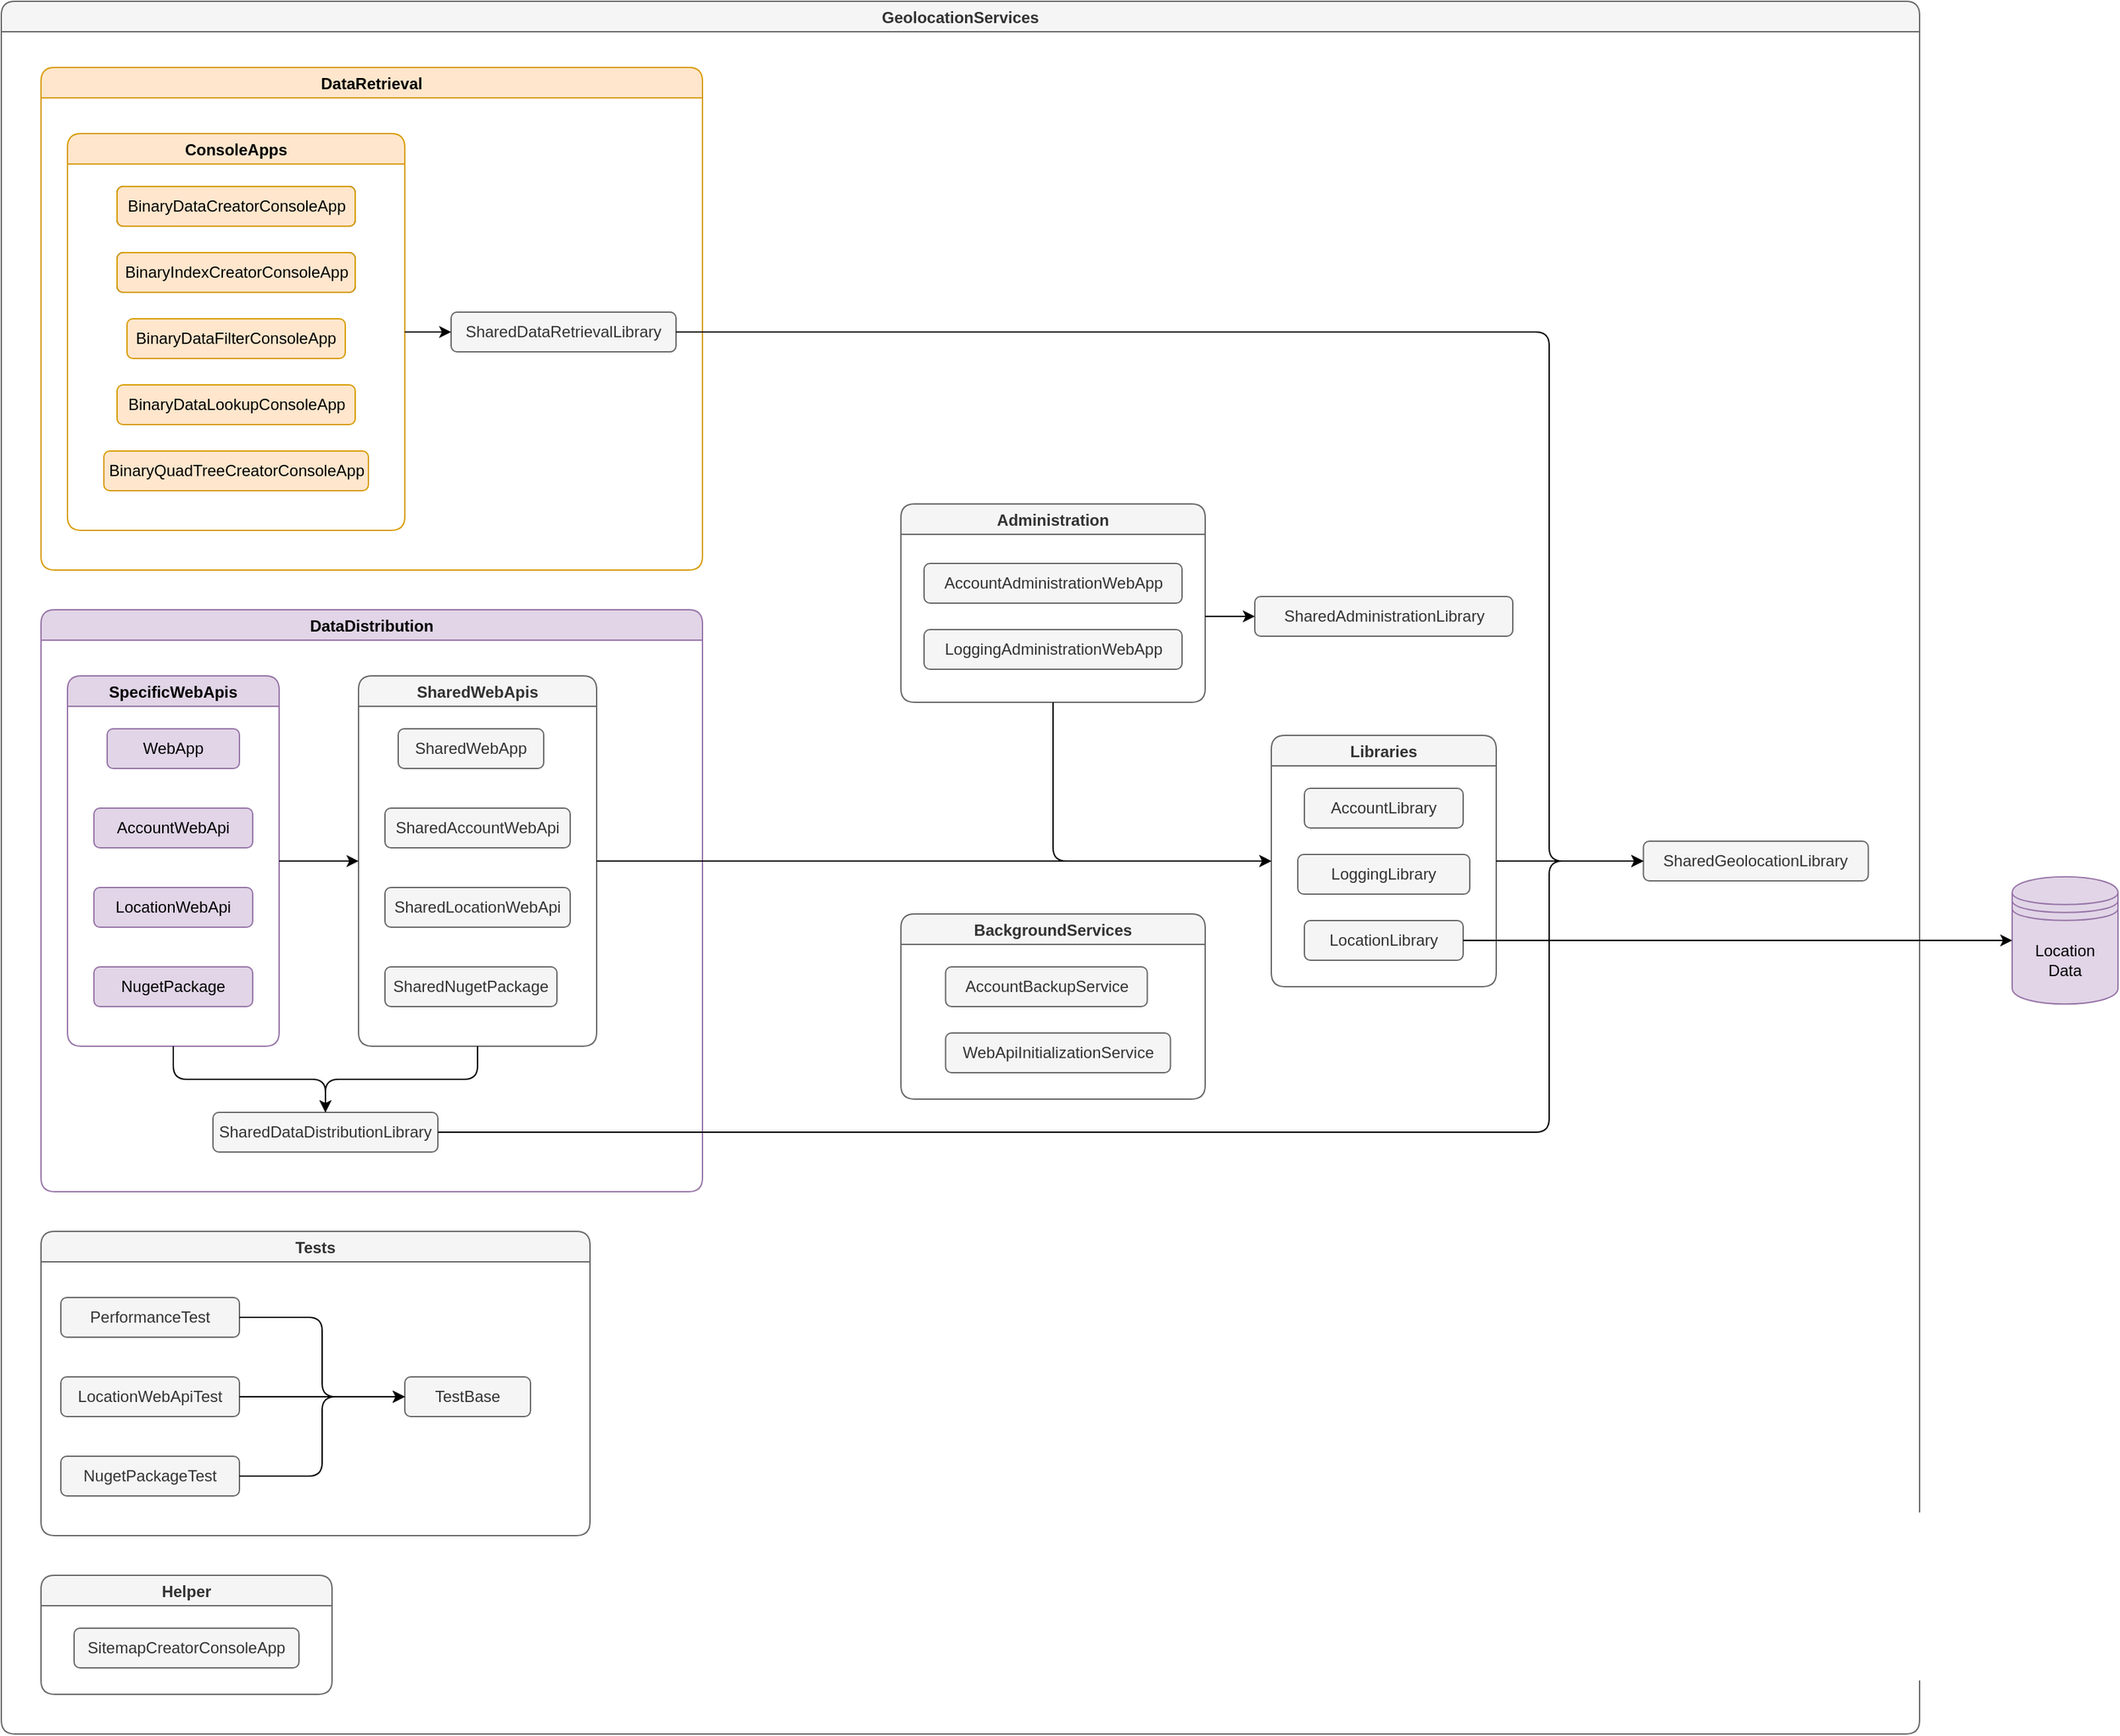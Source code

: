 <mxfile version="19.0.3" type="device" pages="4"><diagram id="LLukMzBquvf9o7xKqFZT" name="component-diagram"><mxGraphModel dx="2062" dy="1225" grid="1" gridSize="10" guides="1" tooltips="1" connect="1" arrows="1" fold="1" page="1" pageScale="1" pageWidth="850" pageHeight="1100" math="0" shadow="0"><root><mxCell id="0"/><mxCell id="1" parent="0"/><mxCell id="2" value="GeolocationServices" style="swimlane;fillColor=#f5f5f5;strokeColor=#666666;shadow=0;flipH=0;flipV=0;rounded=1;swimlaneLine=1;fontColor=#333333;" parent="1" vertex="1"><mxGeometry x="10" y="10" width="1450" height="1310" as="geometry"><mxRectangle x="70" y="10" width="150" height="23" as="alternateBounds"/></mxGeometry></mxCell><mxCell id="4" value="DataRetrieval" style="swimlane;fillColor=#ffe6cc;strokeColor=#d79b00;rounded=1;swimlaneFillColor=none;" parent="2" vertex="1"><mxGeometry x="30" y="50" width="500" height="380" as="geometry"/></mxCell><mxCell id="147" value="ConsoleApps" style="swimlane;fillColor=#ffe6cc;strokeColor=#d79b00;rounded=1;" parent="4" vertex="1"><mxGeometry x="20" y="50" width="255" height="300" as="geometry"/></mxCell><mxCell id="6" value="BinaryDataCreatorConsoleApp" style="whiteSpace=wrap;html=1;fillColor=#FFF0F8;strokeColor=#36393d;glass=0;rounded=1;" parent="147" vertex="1"><mxGeometry x="37.5" y="40" width="180" height="30" as="geometry"/></mxCell><mxCell id="7" value="BinaryIndexCreatorConsoleApp" style="whiteSpace=wrap;html=1;fillColor=#FFF0F8;strokeColor=#36393d;glass=0;rounded=1;" parent="147" vertex="1"><mxGeometry x="37.5" y="90" width="180" height="30" as="geometry"/></mxCell><mxCell id="8" value="BinaryDataLookupConsoleApp" style="whiteSpace=wrap;html=1;fillColor=#ffe6cc;strokeColor=#d79b00;glass=0;rounded=1;" parent="147" vertex="1"><mxGeometry x="37.5" y="190" width="180" height="30" as="geometry"/></mxCell><mxCell id="9" value="BinaryQuadTreeCreatorConsoleApp" style="whiteSpace=wrap;html=1;fillColor=#ffe6cc;strokeColor=#d79b00;glass=0;rounded=1;" parent="147" vertex="1"><mxGeometry x="27.5" y="240" width="200" height="30" as="geometry"/></mxCell><mxCell id="10" value="BinaryDataCreatorConsoleApp" style="whiteSpace=wrap;html=1;fillColor=#ffe6cc;strokeColor=#d79b00;glass=0;rounded=1;" parent="147" vertex="1"><mxGeometry x="37.5" y="40" width="180" height="30" as="geometry"/></mxCell><mxCell id="11" value="BinaryIndexCreatorConsoleApp" style="whiteSpace=wrap;html=1;fillColor=#ffe6cc;strokeColor=#d79b00;glass=0;rounded=1;" parent="147" vertex="1"><mxGeometry x="37.5" y="90" width="180" height="30" as="geometry"/></mxCell><mxCell id="12" value="BinaryDataFilterConsoleApp" style="whiteSpace=wrap;html=1;fillColor=#ffe6cc;strokeColor=#d79b00;glass=0;rounded=1;" parent="147" vertex="1"><mxGeometry x="45" y="140" width="165" height="30" as="geometry"/></mxCell><mxCell id="13" value="SharedDataRetrievalLibrary" style="whiteSpace=wrap;html=1;fillColor=#f5f5f5;strokeColor=#666666;rounded=1;fillOpacity=100;fontColor=#333333;" parent="4" vertex="1"><mxGeometry x="310" y="185" width="170" height="30" as="geometry"/></mxCell><mxCell id="148" value="" style="endArrow=classic;html=1;exitX=1;exitY=0.5;exitDx=0;exitDy=0;entryX=0;entryY=0.5;entryDx=0;entryDy=0;" parent="4" source="147" target="13" edge="1"><mxGeometry width="50" height="50" relative="1" as="geometry"><mxPoint x="370" y="310" as="sourcePoint"/><mxPoint x="420" y="260" as="targetPoint"/></mxGeometry></mxCell><mxCell id="22" value="DataDistribution" style="swimlane;fillColor=#e1d5e7;strokeColor=#9673a6;rounded=1;" parent="2" vertex="1"><mxGeometry x="30" y="460" width="500" height="440" as="geometry"><mxRectangle x="30" y="50" width="120" height="23" as="alternateBounds"/></mxGeometry></mxCell><mxCell id="2cKN8SrDjRreFulUvKuI-159" value="SharedDataDistributionLibrary" style="whiteSpace=wrap;html=1;fillColor=#f5f5f5;strokeColor=#666666;rounded=1;fillOpacity=100;fontColor=#333333;" parent="22" vertex="1"><mxGeometry x="130" y="380" width="170" height="30" as="geometry"/></mxCell><mxCell id="2cKN8SrDjRreFulUvKuI-160" value="SpecificWebApis" style="swimlane;fillColor=#e1d5e7;strokeColor=#9673a6;startSize=23;rounded=1;" parent="22" vertex="1"><mxGeometry x="20" y="50" width="160" height="280" as="geometry"/></mxCell><mxCell id="26" value="WebApp" style="whiteSpace=wrap;html=1;fillColor=#e1d5e7;strokeColor=#9673a6;rounded=1;" parent="2cKN8SrDjRreFulUvKuI-160" vertex="1"><mxGeometry x="30" y="40" width="100" height="30" as="geometry"/></mxCell><mxCell id="39" value="LocationWebApi" style="whiteSpace=wrap;html=1;fillColor=#e1d5e7;strokeColor=#9673a6;rounded=1;" parent="2cKN8SrDjRreFulUvKuI-160" vertex="1"><mxGeometry x="20" y="160" width="120" height="30" as="geometry"/></mxCell><mxCell id="44" value="NugetPackage" style="whiteSpace=wrap;html=1;fillColor=#e1d5e7;strokeColor=#9673a6;rounded=1;" parent="2cKN8SrDjRreFulUvKuI-160" vertex="1"><mxGeometry x="20" y="220" width="120" height="30" as="geometry"/></mxCell><mxCell id="40" value="AccountWebApi" style="whiteSpace=wrap;html=1;fillColor=#e1d5e7;strokeColor=#9673a6;rounded=1;" parent="2cKN8SrDjRreFulUvKuI-160" vertex="1"><mxGeometry x="20" y="100" width="120" height="30" as="geometry"/></mxCell><mxCell id="IKNdJuLzWTmaigGsuWWW-148" value="SharedWebApis" style="swimlane;fillColor=#f5f5f5;strokeColor=#666666;fontColor=#333333;startSize=23;rounded=1;" parent="22" vertex="1"><mxGeometry x="240" y="50" width="180" height="280" as="geometry"/></mxCell><mxCell id="IKNdJuLzWTmaigGsuWWW-149" value="SharedWebApp" style="whiteSpace=wrap;html=1;fillColor=#f5f5f5;strokeColor=#666666;rounded=1;fontColor=#333333;" parent="IKNdJuLzWTmaigGsuWWW-148" vertex="1"><mxGeometry x="30" y="40" width="110" height="30" as="geometry"/></mxCell><mxCell id="IKNdJuLzWTmaigGsuWWW-150" value="SharedLocationWebApi" style="whiteSpace=wrap;html=1;fillColor=#f5f5f5;strokeColor=#666666;rounded=1;fontColor=#333333;" parent="IKNdJuLzWTmaigGsuWWW-148" vertex="1"><mxGeometry x="20" y="160" width="140" height="30" as="geometry"/></mxCell><mxCell id="IKNdJuLzWTmaigGsuWWW-151" value="SharedNugetPackage" style="whiteSpace=wrap;html=1;fillColor=#f5f5f5;strokeColor=#666666;rounded=1;fontColor=#333333;" parent="IKNdJuLzWTmaigGsuWWW-148" vertex="1"><mxGeometry x="20" y="220" width="130" height="30" as="geometry"/></mxCell><mxCell id="IKNdJuLzWTmaigGsuWWW-152" value="SharedAccountWebApi" style="whiteSpace=wrap;html=1;fillColor=#f5f5f5;strokeColor=#666666;rounded=1;fontColor=#333333;" parent="IKNdJuLzWTmaigGsuWWW-148" vertex="1"><mxGeometry x="20" y="100" width="140" height="30" as="geometry"/></mxCell><mxCell id="IKNdJuLzWTmaigGsuWWW-155" value="" style="endArrow=classic;html=1;rounded=1;exitX=0.5;exitY=1;exitDx=0;exitDy=0;entryX=0.5;entryY=0;entryDx=0;entryDy=0;edgeStyle=orthogonalEdgeStyle;" parent="22" source="IKNdJuLzWTmaigGsuWWW-148" target="2cKN8SrDjRreFulUvKuI-159" edge="1"><mxGeometry width="50" height="50" relative="1" as="geometry"><mxPoint x="330" y="380" as="sourcePoint"/><mxPoint x="380" y="330" as="targetPoint"/></mxGeometry></mxCell><mxCell id="IKNdJuLzWTmaigGsuWWW-159" value="" style="endArrow=classic;html=1;rounded=0;exitX=1;exitY=0.5;exitDx=0;exitDy=0;entryX=0;entryY=0.5;entryDx=0;entryDy=0;" parent="22" source="2cKN8SrDjRreFulUvKuI-160" target="IKNdJuLzWTmaigGsuWWW-148" edge="1"><mxGeometry width="50" height="50" relative="1" as="geometry"><mxPoint x="190" y="210" as="sourcePoint"/><mxPoint x="240" y="160" as="targetPoint"/></mxGeometry></mxCell><mxCell id="uBaZwKW-RN6UwQ2-fDLs-148" value="" style="endArrow=classic;html=1;rounded=1;exitX=0.5;exitY=1;exitDx=0;exitDy=0;entryX=0.5;entryY=0;entryDx=0;entryDy=0;edgeStyle=orthogonalEdgeStyle;" parent="22" source="2cKN8SrDjRreFulUvKuI-160" target="2cKN8SrDjRreFulUvKuI-159" edge="1"><mxGeometry width="50" height="50" relative="1" as="geometry"><mxPoint x="70" y="420" as="sourcePoint"/><mxPoint x="120" y="370" as="targetPoint"/></mxGeometry></mxCell><mxCell id="31" value="BackgroundServices" style="swimlane;fillColor=#f5f5f5;strokeColor=#666666;rounded=1;fontColor=#333333;" parent="2" vertex="1"><mxGeometry x="680" y="690" width="230" height="140" as="geometry"/></mxCell><mxCell id="32" value="WebApiInitializationService" style="whiteSpace=wrap;html=1;fillColor=#f5f5f5;strokeColor=#666666;rounded=1;fontColor=#333333;" parent="31" vertex="1"><mxGeometry x="33.75" y="90" width="170" height="30" as="geometry"/></mxCell><mxCell id="33" value="AccountBackupService" style="whiteSpace=wrap;html=1;fillColor=#f5f5f5;strokeColor=#666666;rounded=1;fontColor=#333333;" parent="31" vertex="1"><mxGeometry x="33.75" y="40" width="152.5" height="30" as="geometry"/></mxCell><mxCell id="45" value="Tests" style="swimlane;fillColor=#f5f5f5;strokeColor=#666666;rounded=1;fontColor=#333333;" parent="2" vertex="1"><mxGeometry x="30" y="930" width="415" height="230" as="geometry"/></mxCell><mxCell id="46" value="TestBase" style="whiteSpace=wrap;html=1;fillColor=#f5f5f5;strokeColor=#666666;rounded=1;fontColor=#333333;" parent="45" vertex="1"><mxGeometry x="275" y="110" width="95" height="30" as="geometry"/></mxCell><mxCell id="47" value="LocationWebApiTest" style="whiteSpace=wrap;html=1;fillColor=#f5f5f5;strokeColor=#666666;rounded=1;fontColor=#333333;" parent="45" vertex="1"><mxGeometry x="15" y="110" width="135" height="30" as="geometry"/></mxCell><mxCell id="48" value="PerformanceTest" style="whiteSpace=wrap;html=1;fillColor=#f5f5f5;strokeColor=#666666;rounded=1;fontColor=#333333;" parent="45" vertex="1"><mxGeometry x="15" y="50" width="135" height="30" as="geometry"/></mxCell><mxCell id="55" value="" style="endArrow=classic;html=1;exitX=1;exitY=0.5;exitDx=0;exitDy=0;entryX=0;entryY=0.5;entryDx=0;entryDy=0;edgeStyle=orthogonalEdgeStyle;arcSize=20;fillColor=#d5e8d4;strokeColor=#000000;" parent="45" source="48" target="46" edge="1"><mxGeometry width="50" height="50" relative="1" as="geometry"><mxPoint x="470" y="80" as="sourcePoint"/><mxPoint x="520" y="30" as="targetPoint"/></mxGeometry></mxCell><mxCell id="56" value="" style="endArrow=classic;html=1;exitX=1;exitY=0.5;exitDx=0;exitDy=0;entryX=0;entryY=0.5;entryDx=0;entryDy=0;edgeStyle=orthogonalEdgeStyle;arcSize=20;fillColor=#d5e8d4;strokeColor=#000000;" parent="45" source="47" target="46" edge="1"><mxGeometry width="50" height="50" relative="1" as="geometry"><mxPoint x="180" y="150" as="sourcePoint"/><mxPoint x="230" y="100" as="targetPoint"/></mxGeometry></mxCell><mxCell id="Wn7SbWkXfdaHQ0S89vb3-149" value="NugetPackageTest" style="whiteSpace=wrap;html=1;fillColor=#f5f5f5;strokeColor=#666666;rounded=1;fontColor=#333333;" parent="45" vertex="1"><mxGeometry x="15" y="170" width="135" height="30" as="geometry"/></mxCell><mxCell id="Wn7SbWkXfdaHQ0S89vb3-150" value="" style="endArrow=classic;html=1;exitX=1;exitY=0.5;exitDx=0;exitDy=0;entryX=0;entryY=0.5;entryDx=0;entryDy=0;edgeStyle=orthogonalEdgeStyle;arcSize=20;fillColor=#d5e8d4;strokeColor=#000000;" parent="45" source="Wn7SbWkXfdaHQ0S89vb3-149" target="46" edge="1"><mxGeometry width="50" height="50" relative="1" as="geometry"><mxPoint x="160" y="135" as="sourcePoint"/><mxPoint x="285" y="105" as="targetPoint"/></mxGeometry></mxCell><mxCell id="3" value="SharedGeolocationLibrary" style="whiteSpace=wrap;html=1;fillColor=#f5f5f5;strokeColor=#666666;rounded=1;fontColor=#333333;" parent="2" vertex="1"><mxGeometry x="1241.25" y="635" width="170" height="30" as="geometry"/></mxCell><mxCell id="34" value="Libraries" style="swimlane;fillColor=#f5f5f5;strokeColor=#666666;rounded=1;fontColor=#333333;" parent="2" vertex="1"><mxGeometry x="960" y="555" width="170" height="190" as="geometry"/></mxCell><mxCell id="37" value="AccountLibrary" style="whiteSpace=wrap;html=1;fillColor=#f5f5f5;strokeColor=#666666;rounded=1;fontColor=#333333;" parent="34" vertex="1"><mxGeometry x="25" y="40" width="120" height="30" as="geometry"/></mxCell><mxCell id="36" value="LocationLibrary" style="whiteSpace=wrap;html=1;fillColor=#f5f5f5;strokeColor=#666666;rounded=1;fontColor=#333333;" parent="34" vertex="1"><mxGeometry x="25" y="140" width="120" height="30" as="geometry"/></mxCell><mxCell id="42" value="LoggingLibrary" style="whiteSpace=wrap;html=1;fillColor=#f5f5f5;strokeColor=#666666;rounded=1;fontColor=#333333;" parent="34" vertex="1"><mxGeometry x="20" y="90" width="130" height="30" as="geometry"/></mxCell><mxCell id="MPks22-xDF9zLQNJOeFy-148" value="" style="endArrow=classic;html=1;rounded=1;exitX=1;exitY=0.5;exitDx=0;exitDy=0;entryX=0;entryY=0.5;entryDx=0;entryDy=0;edgeStyle=orthogonalEdgeStyle;" parent="2" source="34" target="3" edge="1"><mxGeometry width="50" height="50" relative="1" as="geometry"><mxPoint x="1120" y="580" as="sourcePoint"/><mxPoint x="1170" y="530" as="targetPoint"/><Array as="points"><mxPoint x="1200" y="650"/><mxPoint x="1200" y="650"/></Array></mxGeometry></mxCell><mxCell id="MPks22-xDF9zLQNJOeFy-152" value="Administration" style="swimlane;rounded=1;fillColor=#f5f5f5;fontColor=#333333;strokeColor=#666666;" parent="2" vertex="1"><mxGeometry x="680" y="380" width="230" height="150" as="geometry"/></mxCell><mxCell id="29" value="AccountAdministrationWebApp" style="whiteSpace=wrap;html=1;fillColor=#f5f5f5;strokeColor=#666666;rounded=1;fontColor=#333333;" parent="MPks22-xDF9zLQNJOeFy-152" vertex="1"><mxGeometry x="17.5" y="45" width="195" height="30" as="geometry"/></mxCell><mxCell id="30" value="LoggingAdministrationWebApp" style="whiteSpace=wrap;html=1;fillColor=#f5f5f5;strokeColor=#666666;rounded=1;fontColor=#333333;" parent="MPks22-xDF9zLQNJOeFy-152" vertex="1"><mxGeometry x="17.5" y="95" width="195" height="30" as="geometry"/></mxCell><mxCell id="MPks22-xDF9zLQNJOeFy-153" value="" style="endArrow=classic;html=1;rounded=1;exitX=0.5;exitY=1;exitDx=0;exitDy=0;entryX=0;entryY=0.5;entryDx=0;entryDy=0;edgeStyle=orthogonalEdgeStyle;" parent="2" source="MPks22-xDF9zLQNJOeFy-152" target="34" edge="1"><mxGeometry width="50" height="50" relative="1" as="geometry"><mxPoint x="910" y="390" as="sourcePoint"/><mxPoint x="960" y="340" as="targetPoint"/><Array as="points"><mxPoint x="795" y="650"/></Array></mxGeometry></mxCell><mxCell id="104" value="" style="endArrow=classic;html=1;exitX=1;exitY=0.5;exitDx=0;exitDy=0;entryX=0;entryY=0.5;entryDx=0;entryDy=0;edgeStyle=orthogonalEdgeStyle;arcSize=20;fillColor=#d5e8d4;strokeColor=#000000;" parent="2" source="13" target="3" edge="1"><mxGeometry width="50" height="50" relative="1" as="geometry"><mxPoint x="1221.25" y="470" as="sourcePoint"/><mxPoint x="1271.25" y="420" as="targetPoint"/><Array as="points"><mxPoint x="1170" y="250"/><mxPoint x="1170" y="650"/></Array></mxGeometry></mxCell><mxCell id="MPks22-xDF9zLQNJOeFy-149" value="" style="endArrow=classic;html=1;rounded=1;entryX=0;entryY=0.5;entryDx=0;entryDy=0;edgeStyle=orthogonalEdgeStyle;exitX=1;exitY=0.5;exitDx=0;exitDy=0;" parent="2" source="IKNdJuLzWTmaigGsuWWW-148" target="34" edge="1"><mxGeometry width="50" height="50" relative="1" as="geometry"><mxPoint x="640" y="650" as="sourcePoint"/><mxPoint x="760" y="580" as="targetPoint"/><Array as="points"><mxPoint x="710" y="650"/><mxPoint x="710" y="650"/></Array></mxGeometry></mxCell><mxCell id="eDVOJwQHp3Gs-Y2QoNNh-148" value="Helper" style="swimlane;fillColor=#f5f5f5;strokeColor=#666666;rounded=1;fontColor=#333333;" parent="2" vertex="1"><mxGeometry x="30" y="1190" width="220" height="90" as="geometry"/></mxCell><mxCell id="21" value="SitemapCreatorConsoleApp" style="whiteSpace=wrap;html=1;fillColor=#f5f5f5;strokeColor=#666666;rounded=1;fontColor=#333333;" parent="eDVOJwQHp3Gs-Y2QoNNh-148" vertex="1"><mxGeometry x="25" y="40" width="170" height="30" as="geometry"/></mxCell><mxCell id="DU97WNFguKJTcljk9Pdf-148" value="" style="endArrow=classic;html=1;rounded=1;exitX=1;exitY=0.5;exitDx=0;exitDy=0;entryX=0;entryY=0.5;entryDx=0;entryDy=0;edgeStyle=orthogonalEdgeStyle;" parent="2" source="2cKN8SrDjRreFulUvKuI-159" target="3" edge="1"><mxGeometry width="50" height="50" relative="1" as="geometry"><mxPoint x="710" y="740" as="sourcePoint"/><mxPoint x="760" y="690" as="targetPoint"/><Array as="points"><mxPoint x="1170" y="855"/><mxPoint x="1170" y="650"/></Array></mxGeometry></mxCell><mxCell id="_eddi4BTf2q4IT53KIBY-148" value="SharedAdministrationLibrary" style="whiteSpace=wrap;html=1;fillColor=#f5f5f5;strokeColor=#666666;rounded=1;fontColor=#333333;" parent="2" vertex="1"><mxGeometry x="947.5" y="450" width="195" height="30" as="geometry"/></mxCell><mxCell id="_eddi4BTf2q4IT53KIBY-151" value="" style="endArrow=classic;html=1;rounded=1;entryX=0;entryY=0.5;entryDx=0;entryDy=0;" parent="2" target="_eddi4BTf2q4IT53KIBY-148" edge="1"><mxGeometry width="50" height="50" relative="1" as="geometry"><mxPoint x="910" y="465" as="sourcePoint"/><mxPoint x="1030" y="390" as="targetPoint"/></mxGeometry></mxCell><mxCell id="IvW9GYrCqFyuhNRknzc9-148" value="Location&lt;br&gt;Data" style="shape=datastore;whiteSpace=wrap;html=1;fillColor=#e1d5e7;strokeColor=#9673a6;" parent="1" vertex="1"><mxGeometry x="1530" y="671.87" width="80" height="96.25" as="geometry"/></mxCell><mxCell id="IvW9GYrCqFyuhNRknzc9-149" value="" style="endArrow=classic;html=1;rounded=1;exitX=1;exitY=0.5;exitDx=0;exitDy=0;edgeStyle=orthogonalEdgeStyle;entryX=0;entryY=0.5;entryDx=0;entryDy=0;" parent="1" source="36" target="IvW9GYrCqFyuhNRknzc9-148" edge="1"><mxGeometry width="50" height="50" relative="1" as="geometry"><mxPoint x="1230" y="790" as="sourcePoint"/><mxPoint x="1510" y="750" as="targetPoint"/></mxGeometry></mxCell></root></mxGraphModel></diagram><diagram id="lTEAjyNDicuWuT4kO1Pl" name="data-flow"><mxGraphModel dx="2062" dy="1225" grid="1" gridSize="10" guides="1" tooltips="1" connect="1" arrows="1" fold="1" page="1" pageScale="1" pageWidth="850" pageHeight="1100" math="0" shadow="0"><root><mxCell id="8ktDRUDpsxPGIz6YcoGy-0"/><mxCell id="8ktDRUDpsxPGIz6YcoGy-1" parent="8ktDRUDpsxPGIz6YcoGy-0"/><mxCell id="8ktDRUDpsxPGIz6YcoGy-2" value="WebApp" style="whiteSpace=wrap;html=1;fillColor=#e1d5e7;strokeColor=#9673a6;rounded=1;" parent="8ktDRUDpsxPGIz6YcoGy-1" vertex="1"><mxGeometry x="150" y="30" width="100" height="30" as="geometry"/></mxCell><mxCell id="8ktDRUDpsxPGIz6YcoGy-3" value="LocationWebApi" style="whiteSpace=wrap;html=1;fillColor=#e1d5e7;strokeColor=#9673a6;rounded=1;" parent="8ktDRUDpsxPGIz6YcoGy-1" vertex="1"><mxGeometry x="140" y="90" width="120" height="30" as="geometry"/></mxCell><mxCell id="8ktDRUDpsxPGIz6YcoGy-4" value="LocationLibrary" style="whiteSpace=wrap;html=1;fillColor=#f5f5f5;strokeColor=#666666;rounded=1;fontColor=#333333;" parent="8ktDRUDpsxPGIz6YcoGy-1" vertex="1"><mxGeometry x="140" y="150" width="120" height="30" as="geometry"/></mxCell><mxCell id="8ktDRUDpsxPGIz6YcoGy-5" value="Location&lt;br&gt;Data" style="shape=datastore;whiteSpace=wrap;html=1;fillColor=#e1d5e7;strokeColor=#9673a6;" parent="8ktDRUDpsxPGIz6YcoGy-1" vertex="1"><mxGeometry x="165" y="270" width="70" height="80" as="geometry"/></mxCell><mxCell id="8ktDRUDpsxPGIz6YcoGy-6" value="BinaryDataCreatorConsoleApp" style="whiteSpace=wrap;html=1;fillColor=#ffe6cc;strokeColor=#d79b00;glass=0;rounded=1;" parent="8ktDRUDpsxPGIz6YcoGy-1" vertex="1"><mxGeometry x="110" y="690" width="180" height="30" as="geometry"/></mxCell><mxCell id="8ktDRUDpsxPGIz6YcoGy-7" value="BinaryIndexCreatorConsoleApp" style="whiteSpace=wrap;html=1;fillColor=#ffe6cc;strokeColor=#d79b00;glass=0;rounded=1;" parent="8ktDRUDpsxPGIz6YcoGy-1" vertex="1"><mxGeometry x="110" y="630" width="180" height="30" as="geometry"/></mxCell><mxCell id="8ktDRUDpsxPGIz6YcoGy-8" value="BinaryDataFilterConsoleApp" style="whiteSpace=wrap;html=1;fillColor=#ffe6cc;strokeColor=#d79b00;glass=0;rounded=1;" parent="8ktDRUDpsxPGIz6YcoGy-1" vertex="1"><mxGeometry x="117.5" y="570" width="165" height="30" as="geometry"/></mxCell><mxCell id="8ktDRUDpsxPGIz6YcoGy-9" value="BinaryDataLookupConsoleApp" style="whiteSpace=wrap;html=1;fillColor=#ffe6cc;strokeColor=#d79b00;glass=0;rounded=1;" parent="8ktDRUDpsxPGIz6YcoGy-1" vertex="1"><mxGeometry x="110" y="510" width="180" height="30" as="geometry"/></mxCell><mxCell id="8ktDRUDpsxPGIz6YcoGy-10" value="BinaryQuadTreeCreatorConsoleApp" style="whiteSpace=wrap;html=1;fillColor=#ffe6cc;strokeColor=#d79b00;glass=0;rounded=1;" parent="8ktDRUDpsxPGIz6YcoGy-1" vertex="1"><mxGeometry x="100" y="450" width="200" height="30" as="geometry"/></mxCell><mxCell id="8ktDRUDpsxPGIz6YcoGy-11" value="" style="endArrow=classic;html=1;strokeColor=#000000;exitX=0.5;exitY=0;exitDx=0;exitDy=0;entryX=0.5;entryY=1;entryDx=0;entryDy=0;" parent="8ktDRUDpsxPGIz6YcoGy-1" source="8ktDRUDpsxPGIz6YcoGy-6" target="8ktDRUDpsxPGIz6YcoGy-7" edge="1"><mxGeometry width="50" height="50" relative="1" as="geometry"><mxPoint x="370" y="430" as="sourcePoint"/><mxPoint x="420" y="380" as="targetPoint"/></mxGeometry></mxCell><mxCell id="8ktDRUDpsxPGIz6YcoGy-12" value="" style="endArrow=classic;html=1;strokeColor=#000000;exitX=0.5;exitY=0;exitDx=0;exitDy=0;entryX=0.5;entryY=1;entryDx=0;entryDy=0;" parent="8ktDRUDpsxPGIz6YcoGy-1" source="8ktDRUDpsxPGIz6YcoGy-7" target="8ktDRUDpsxPGIz6YcoGy-8" edge="1"><mxGeometry width="50" height="50" relative="1" as="geometry"><mxPoint x="460" y="590" as="sourcePoint"/><mxPoint x="510" y="540" as="targetPoint"/></mxGeometry></mxCell><mxCell id="8ktDRUDpsxPGIz6YcoGy-13" value="" style="endArrow=classic;html=1;strokeColor=#000000;exitX=0.5;exitY=0;exitDx=0;exitDy=0;entryX=0.5;entryY=1;entryDx=0;entryDy=0;" parent="8ktDRUDpsxPGIz6YcoGy-1" source="8ktDRUDpsxPGIz6YcoGy-8" target="8ktDRUDpsxPGIz6YcoGy-9" edge="1"><mxGeometry width="50" height="50" relative="1" as="geometry"><mxPoint x="370" y="430" as="sourcePoint"/><mxPoint x="420" y="380" as="targetPoint"/></mxGeometry></mxCell><mxCell id="8ktDRUDpsxPGIz6YcoGy-14" value="" style="endArrow=classic;html=1;strokeColor=#000000;exitX=0.5;exitY=0;exitDx=0;exitDy=0;entryX=0.5;entryY=1;entryDx=0;entryDy=0;" parent="8ktDRUDpsxPGIz6YcoGy-1" source="8ktDRUDpsxPGIz6YcoGy-9" target="8ktDRUDpsxPGIz6YcoGy-10" edge="1"><mxGeometry width="50" height="50" relative="1" as="geometry"><mxPoint x="370" y="430" as="sourcePoint"/><mxPoint x="420" y="380" as="targetPoint"/></mxGeometry></mxCell><mxCell id="8ktDRUDpsxPGIz6YcoGy-15" value="" style="endArrow=classic;html=1;strokeColor=#000000;exitX=0.5;exitY=0;exitDx=0;exitDy=0;entryX=0.5;entryY=1;entryDx=0;entryDy=0;exitPerimeter=0;" parent="8ktDRUDpsxPGIz6YcoGy-1" source="8ktDRUDpsxPGIz6YcoGy-17" target="8ktDRUDpsxPGIz6YcoGy-6" edge="1"><mxGeometry width="50" height="50" relative="1" as="geometry"><mxPoint x="200" y="760" as="sourcePoint"/><mxPoint x="80" y="700" as="targetPoint"/></mxGeometry></mxCell><mxCell id="8ktDRUDpsxPGIz6YcoGy-16" value="" style="endArrow=classic;html=1;strokeColor=#000000;exitX=0.5;exitY=0;exitDx=0;exitDy=0;entryX=0.5;entryY=1;entryDx=0;entryDy=0;" parent="8ktDRUDpsxPGIz6YcoGy-1" source="8ktDRUDpsxPGIz6YcoGy-10" target="8ktDRUDpsxPGIz6YcoGy-5" edge="1"><mxGeometry width="50" height="50" relative="1" as="geometry"><mxPoint x="90" y="290" as="sourcePoint"/><mxPoint x="140" y="240" as="targetPoint"/></mxGeometry></mxCell><mxCell id="8ktDRUDpsxPGIz6YcoGy-17" value="planet.osm" style="shape=note;size=20;whiteSpace=wrap;html=1;fillColor=#ffe6cc;strokeColor=#d79b00;" parent="8ktDRUDpsxPGIz6YcoGy-1" vertex="1"><mxGeometry x="165" y="770" width="70" height="90" as="geometry"/></mxCell><mxCell id="8ktDRUDpsxPGIz6YcoGy-18" value="" style="endArrow=classic;html=1;exitX=0.5;exitY=0;exitDx=0;exitDy=0;entryX=0.5;entryY=1;entryDx=0;entryDy=0;" parent="8ktDRUDpsxPGIz6YcoGy-1" source="8ktDRUDpsxPGIz6YcoGy-5" target="8ktDRUDpsxPGIz6YcoGy-4" edge="1"><mxGeometry width="50" height="50" relative="1" as="geometry"><mxPoint x="70" y="180" as="sourcePoint"/><mxPoint x="120" y="130" as="targetPoint"/></mxGeometry></mxCell><mxCell id="8ktDRUDpsxPGIz6YcoGy-19" value="" style="endArrow=classic;html=1;exitX=0.5;exitY=0;exitDx=0;exitDy=0;entryX=0.5;entryY=1;entryDx=0;entryDy=0;" parent="8ktDRUDpsxPGIz6YcoGy-1" source="8ktDRUDpsxPGIz6YcoGy-4" target="8ktDRUDpsxPGIz6YcoGy-3" edge="1"><mxGeometry width="50" height="50" relative="1" as="geometry"><mxPoint x="60" y="120" as="sourcePoint"/><mxPoint x="110" y="70" as="targetPoint"/></mxGeometry></mxCell><mxCell id="8ktDRUDpsxPGIz6YcoGy-20" value="" style="endArrow=classic;html=1;exitX=0.5;exitY=0;exitDx=0;exitDy=0;entryX=0.5;entryY=1;entryDx=0;entryDy=0;" parent="8ktDRUDpsxPGIz6YcoGy-1" source="8ktDRUDpsxPGIz6YcoGy-3" target="8ktDRUDpsxPGIz6YcoGy-2" edge="1"><mxGeometry width="50" height="50" relative="1" as="geometry"><mxPoint x="70" y="70" as="sourcePoint"/><mxPoint x="120" y="20" as="targetPoint"/></mxGeometry></mxCell><mxCell id="qaLzxnHt64koLCtxwKaw-1" value="Configuration" style="whiteSpace=wrap;html=1;fillColor=#d5e8d4;strokeColor=#82b366;rounded=1;" vertex="1" parent="8ktDRUDpsxPGIz6YcoGy-1"><mxGeometry x="425" y="295" width="130" height="30" as="geometry"/></mxCell><mxCell id="qaLzxnHt64koLCtxwKaw-2" value="" style="endArrow=classic;html=1;strokeColor=#000000;exitX=0.5;exitY=1;exitDx=0;exitDy=0;entryX=1;entryY=0.5;entryDx=0;entryDy=0;edgeStyle=orthogonalEdgeStyle;" edge="1" parent="8ktDRUDpsxPGIz6YcoGy-1" source="qaLzxnHt64koLCtxwKaw-1" target="8ktDRUDpsxPGIz6YcoGy-8"><mxGeometry width="50" height="50" relative="1" as="geometry"><mxPoint x="450" y="500" as="sourcePoint"/><mxPoint x="450" y="400" as="targetPoint"/></mxGeometry></mxCell><mxCell id="qaLzxnHt64koLCtxwKaw-3" value="" style="endArrow=classic;html=1;strokeColor=#000000;exitX=0.5;exitY=1;exitDx=0;exitDy=0;entryX=1;entryY=0.5;entryDx=0;entryDy=0;edgeStyle=orthogonalEdgeStyle;" edge="1" parent="8ktDRUDpsxPGIz6YcoGy-1" source="qaLzxnHt64koLCtxwKaw-1" target="8ktDRUDpsxPGIz6YcoGy-10"><mxGeometry width="50" height="50" relative="1" as="geometry"><mxPoint x="220" y="470" as="sourcePoint"/><mxPoint x="220" y="370" as="targetPoint"/></mxGeometry></mxCell><mxCell id="qaLzxnHt64koLCtxwKaw-4" value="" style="endArrow=classic;html=1;strokeColor=#000000;exitX=0.5;exitY=0;exitDx=0;exitDy=0;entryX=1;entryY=0.5;entryDx=0;entryDy=0;edgeStyle=orthogonalEdgeStyle;" edge="1" parent="8ktDRUDpsxPGIz6YcoGy-1" source="qaLzxnHt64koLCtxwKaw-1" target="8ktDRUDpsxPGIz6YcoGy-3"><mxGeometry width="50" height="50" relative="1" as="geometry"><mxPoint x="420" y="170" as="sourcePoint"/><mxPoint x="420" y="70" as="targetPoint"/></mxGeometry></mxCell></root></mxGraphModel></diagram><diagram id="HA5rUgLvjNh_i699UG7V" name="data-format"><mxGraphModel dx="2912" dy="1225" grid="1" gridSize="10" guides="1" tooltips="1" connect="1" arrows="1" fold="1" page="1" pageScale="1" pageWidth="850" pageHeight="1100" math="0" shadow="0"><root><mxCell id="MZgWejeTs8TevbAWyHg7-0"/><mxCell id="MZgWejeTs8TevbAWyHg7-1" parent="MZgWejeTs8TevbAWyHg7-0"/><mxCell id="MZgWejeTs8TevbAWyHg7-2" value="Node" style="swimlane;childLayout=stackLayout;horizontal=1;startSize=30;horizontalStack=0;rounded=1;fontSize=14;fontStyle=0;strokeWidth=2;resizeParent=0;resizeLast=1;shadow=0;dashed=0;align=center;fillColor=#e1d5e7;strokeColor=#9673a6;" parent="MZgWejeTs8TevbAWyHg7-1" vertex="1"><mxGeometry x="460" y="375" width="250" height="130" as="geometry"/></mxCell><mxCell id="MZgWejeTs8TevbAWyHg7-3" value="long: Position&#10;float: Latitude&#10;float: Longitude&#10;int: TagCount&#10;Tag: Tag [TagCount]" style="align=left;strokeColor=none;fillColor=none;spacingLeft=4;fontSize=12;verticalAlign=top;resizable=0;rotatable=0;part=1;" parent="MZgWejeTs8TevbAWyHg7-2" vertex="1"><mxGeometry y="30" width="250" height="100" as="geometry"/></mxCell><mxCell id="MZgWejeTs8TevbAWyHg7-4" value="IndexGridEntry" style="swimlane;childLayout=stackLayout;horizontal=1;startSize=30;horizontalStack=0;rounded=1;fontSize=14;fontStyle=0;strokeWidth=2;resizeParent=0;resizeLast=1;shadow=0;dashed=0;align=center;fillColor=#e1d5e7;strokeColor=#9673a6;" parent="MZgWejeTs8TevbAWyHg7-1" vertex="1"><mxGeometry x="110" y="385" width="240" height="110" as="geometry"/></mxCell><mxCell id="MZgWejeTs8TevbAWyHg7-5" value="int: X&#10;int: Y&#10;int: NodeAddressCount&#10;long: NodeAddress [NodeAddressCount]" style="align=left;strokeColor=none;fillColor=none;spacingLeft=4;fontSize=12;verticalAlign=top;resizable=0;rotatable=0;part=1;" parent="MZgWejeTs8TevbAWyHg7-4" vertex="1"><mxGeometry y="30" width="240" height="80" as="geometry"/></mxCell><mxCell id="MZgWejeTs8TevbAWyHg7-6" value="IndexGrid" style="swimlane;childLayout=stackLayout;horizontal=1;startSize=30;horizontalStack=0;rounded=1;fontSize=14;fontStyle=0;strokeWidth=2;resizeParent=0;resizeLast=1;shadow=0;dashed=0;align=center;fillColor=#e1d5e7;strokeColor=#9673a6;" parent="MZgWejeTs8TevbAWyHg7-1" vertex="1"><mxGeometry x="150" y="220" width="160" height="30" as="geometry"/></mxCell><mxCell id="MZgWejeTs8TevbAWyHg7-7" value="NodeCollection" style="swimlane;childLayout=stackLayout;horizontal=1;startSize=30;horizontalStack=0;rounded=1;fontSize=14;fontStyle=0;strokeWidth=2;resizeParent=0;resizeLast=1;shadow=0;dashed=0;align=center;fillColor=#e1d5e7;strokeColor=#9673a6;" parent="MZgWejeTs8TevbAWyHg7-1" vertex="1"><mxGeometry x="505" y="220" width="160" height="30" as="geometry"/></mxCell><mxCell id="MZgWejeTs8TevbAWyHg7-8" value="" style="endArrow=none;html=1;rounded=0;entryX=0.5;entryY=1;entryDx=0;entryDy=0;exitX=0.5;exitY=0;exitDx=0;exitDy=0;" parent="MZgWejeTs8TevbAWyHg7-1" source="MZgWejeTs8TevbAWyHg7-4" target="MZgWejeTs8TevbAWyHg7-6" edge="1"><mxGeometry relative="1" as="geometry"><mxPoint x="220" y="360" as="sourcePoint"/><mxPoint x="269.5" y="250" as="targetPoint"/></mxGeometry></mxCell><mxCell id="MZgWejeTs8TevbAWyHg7-9" value="1" style="resizable=0;html=1;align=right;verticalAlign=bottom;direction=south;spacingRight=-2;spacingBottom=3;" parent="MZgWejeTs8TevbAWyHg7-8" connectable="0" vertex="1"><mxGeometry x="1" relative="1" as="geometry"><mxPoint x="-10" y="30" as="offset"/></mxGeometry></mxCell><mxCell id="MZgWejeTs8TevbAWyHg7-10" value="" style="endArrow=none;html=1;rounded=0;entryX=0.5;entryY=1;entryDx=0;entryDy=0;exitX=0.5;exitY=0;exitDx=0;exitDy=0;" parent="MZgWejeTs8TevbAWyHg7-1" source="MZgWejeTs8TevbAWyHg7-2" edge="1"><mxGeometry relative="1" as="geometry"><mxPoint x="584.58" y="370" as="sourcePoint"/><mxPoint x="584.58" y="250" as="targetPoint"/></mxGeometry></mxCell><mxCell id="MZgWejeTs8TevbAWyHg7-11" value="1" style="resizable=0;html=1;align=right;verticalAlign=bottom;direction=south;spacingRight=-2;spacingBottom=3;" parent="MZgWejeTs8TevbAWyHg7-10" connectable="0" vertex="1"><mxGeometry x="1" relative="1" as="geometry"><mxPoint x="-10" y="30" as="offset"/></mxGeometry></mxCell><mxCell id="MZgWejeTs8TevbAWyHg7-16" value="12" style="resizable=0;html=1;align=right;verticalAlign=bottom;direction=south;spacingRight=-2;spacingBottom=3;" parent="MZgWejeTs8TevbAWyHg7-1" connectable="0" vertex="1"><mxGeometry x="400" y="280" as="geometry"><mxPoint x="-179" y="-66" as="offset"/></mxGeometry></mxCell><mxCell id="MZgWejeTs8TevbAWyHg7-17" value="1" style="resizable=0;html=1;align=right;verticalAlign=bottom;spacingRight=-2;spacingBottom=-6;" parent="MZgWejeTs8TevbAWyHg7-1" connectable="0" vertex="1"><mxGeometry x="710" y="360" as="geometry"><mxPoint x="-113" y="-155" as="offset"/></mxGeometry></mxCell><mxCell id="MZgWejeTs8TevbAWyHg7-18" value="&#10;&#10;&lt;span style=&quot;color: rgb(0, 0, 0); font-family: helvetica; font-size: 12px; font-style: normal; font-weight: 400; letter-spacing: normal; text-align: right; text-indent: 0px; text-transform: none; word-spacing: 0px; background-color: rgb(248, 249, 250); display: inline; float: none;&quot;&gt;N&lt;/span&gt;&#10;&#10;" style="resizable=0;html=1;align=right;verticalAlign=bottom;spacingBottom=-1;spacing=2;spacingRight=-2;" parent="MZgWejeTs8TevbAWyHg7-1" connectable="0" vertex="1"><mxGeometry x="250" y="400" as="geometry"><mxPoint x="-30" y="2" as="offset"/></mxGeometry></mxCell><mxCell id="MZgWejeTs8TevbAWyHg7-19" value="&#10;&#10;&lt;span style=&quot;color: rgb(0, 0, 0); font-family: helvetica; font-size: 12px; font-style: normal; font-weight: 400; letter-spacing: normal; text-align: right; text-indent: 0px; text-transform: none; word-spacing: 0px; background-color: rgb(248, 249, 250); display: inline; float: none;&quot;&gt;N&lt;/span&gt;&#10;&#10;" style="resizable=0;html=1;align=right;verticalAlign=bottom;spacingBottom=4;spacing=2;spacingRight=-7;" parent="MZgWejeTs8TevbAWyHg7-1" connectable="0" vertex="1"><mxGeometry x="600" y="400" as="geometry"><mxPoint x="-30" y="2" as="offset"/></mxGeometry></mxCell><mxCell id="MZgWejeTs8TevbAWyHg7-20" value="Tag" style="swimlane;childLayout=stackLayout;horizontal=1;startSize=30;horizontalStack=0;rounded=1;fontSize=14;fontStyle=0;strokeWidth=2;resizeParent=0;resizeLast=1;shadow=0;dashed=0;align=center;fillColor=#e1d5e7;strokeColor=#9673a6;" parent="MZgWejeTs8TevbAWyHg7-1" vertex="1"><mxGeometry x="780" y="390" width="160" height="80" as="geometry"/></mxCell><mxCell id="MZgWejeTs8TevbAWyHg7-21" style="edgeStyle=none;html=1;" parent="MZgWejeTs8TevbAWyHg7-20" source="MZgWejeTs8TevbAWyHg7-22" target="MZgWejeTs8TevbAWyHg7-20" edge="1"><mxGeometry relative="1" as="geometry"/></mxCell><mxCell id="MZgWejeTs8TevbAWyHg7-22" value="string: Key&#10;string: Value" style="align=left;strokeColor=none;fillColor=none;spacingLeft=4;fontSize=12;verticalAlign=top;resizable=0;rotatable=0;part=1;" parent="MZgWejeTs8TevbAWyHg7-20" vertex="1"><mxGeometry y="30" width="160" height="50" as="geometry"/></mxCell><mxCell id="boCFfBpb-6Voe6r77jnt-1" value="GridPosition" style="swimlane;childLayout=stackLayout;horizontal=1;startSize=30;horizontalStack=0;rounded=1;fontSize=14;fontStyle=0;strokeWidth=2;resizeParent=0;resizeLast=1;shadow=0;dashed=0;align=center;fillColor=#e1d5e7;strokeColor=#9673a6;" parent="MZgWejeTs8TevbAWyHg7-1" vertex="1"><mxGeometry x="150" y="580" width="160" height="30" as="geometry"/></mxCell><mxCell id="boCFfBpb-6Voe6r77jnt-17" value="" style="endArrow=none;html=1;rounded=0;strokeColor=#000000;exitX=0.5;exitY=1;exitDx=0;exitDy=0;entryX=0.5;entryY=0;entryDx=0;entryDy=0;" parent="MZgWejeTs8TevbAWyHg7-1" source="MZgWejeTs8TevbAWyHg7-5" target="boCFfBpb-6Voe6r77jnt-1" edge="1"><mxGeometry relative="1" as="geometry"><mxPoint x="320" y="245" as="sourcePoint"/><mxPoint x="515" y="245" as="targetPoint"/></mxGeometry></mxCell><mxCell id="boCFfBpb-6Voe6r77jnt-18" value="1" style="resizable=0;html=1;align=right;verticalAlign=bottom;direction=south;spacingRight=-3;spacingBottom=-3;" parent="MZgWejeTs8TevbAWyHg7-1" connectable="0" vertex="1"><mxGeometry x="230" y="290" as="geometry"><mxPoint x="-11" y="225" as="offset"/></mxGeometry></mxCell><mxCell id="boCFfBpb-6Voe6r77jnt-19" value="1" style="resizable=0;html=1;align=right;verticalAlign=bottom;direction=south;spacingRight=-2;spacingBottom=6;" parent="MZgWejeTs8TevbAWyHg7-1" connectable="0" vertex="1"><mxGeometry x="220" y="580" as="geometry"/></mxCell><mxCell id="boCFfBpb-6Voe6r77jnt-34" value="ZoomLevel" style="swimlane;childLayout=stackLayout;horizontal=1;startSize=30;horizontalStack=0;rounded=1;fontSize=14;fontStyle=0;strokeWidth=2;resizeParent=0;resizeLast=1;shadow=0;dashed=0;align=center;fillColor=#e1d5e7;strokeColor=#9673a6;" parent="MZgWejeTs8TevbAWyHg7-1" vertex="1"><mxGeometry x="-120" y="220" width="160" height="30" as="geometry"/></mxCell><mxCell id="boCFfBpb-6Voe6r77jnt-35" value="" style="endArrow=none;html=1;rounded=0;entryX=1;entryY=0.5;entryDx=0;entryDy=0;exitX=0;exitY=0.5;exitDx=0;exitDy=0;" parent="MZgWejeTs8TevbAWyHg7-1" source="MZgWejeTs8TevbAWyHg7-6" target="boCFfBpb-6Voe6r77jnt-34" edge="1"><mxGeometry relative="1" as="geometry"><mxPoint x="370" y="182.5" as="sourcePoint"/><mxPoint x="370" y="47.5" as="targetPoint"/></mxGeometry></mxCell><mxCell id="boCFfBpb-6Voe6r77jnt-36" value="1" style="resizable=0;html=1;align=right;verticalAlign=bottom;direction=south;spacingRight=-5;spacingBottom=5;" parent="boCFfBpb-6Voe6r77jnt-35" connectable="0" vertex="1"><mxGeometry x="1" relative="1" as="geometry"><mxPoint x="10" as="offset"/></mxGeometry></mxCell><mxCell id="boCFfBpb-6Voe6r77jnt-37" value="1" style="resizable=0;html=1;align=right;verticalAlign=bottom;direction=south;spacingRight=-2;spacingBottom=5;" parent="MZgWejeTs8TevbAWyHg7-1" connectable="0" vertex="1"><mxGeometry x="140" y="235" as="geometry"/></mxCell><mxCell id="_VCF-2sjO6PWlMn3LaVs-0" value="LocationService" style="swimlane;childLayout=stackLayout;horizontal=1;startSize=30;horizontalStack=0;rounded=1;fontSize=14;fontStyle=0;strokeWidth=2;resizeParent=0;resizeLast=1;shadow=0;dashed=0;align=center;fillColor=#e1d5e7;strokeColor=#9673a6;" parent="MZgWejeTs8TevbAWyHg7-1" vertex="1"><mxGeometry x="330" y="40" width="160" height="30" as="geometry"/></mxCell><mxCell id="1h6fksLh-4qOT1F19Y0r-0" value="" style="endArrow=none;html=1;rounded=1;entryX=0.5;entryY=1;entryDx=0;entryDy=0;exitX=0.5;exitY=0;exitDx=0;exitDy=0;edgeStyle=orthogonalEdgeStyle;" parent="MZgWejeTs8TevbAWyHg7-1" source="MZgWejeTs8TevbAWyHg7-6" target="_VCF-2sjO6PWlMn3LaVs-0" edge="1"><mxGeometry width="50" height="50" relative="1" as="geometry"><mxPoint x="180" y="110" as="sourcePoint"/><mxPoint x="230" y="60" as="targetPoint"/></mxGeometry></mxCell><mxCell id="1h6fksLh-4qOT1F19Y0r-1" value="" style="endArrow=none;html=1;rounded=1;exitX=0.5;exitY=0;exitDx=0;exitDy=0;entryX=0.5;entryY=1;entryDx=0;entryDy=0;edgeStyle=orthogonalEdgeStyle;" parent="MZgWejeTs8TevbAWyHg7-1" source="MZgWejeTs8TevbAWyHg7-7" target="_VCF-2sjO6PWlMn3LaVs-0" edge="1"><mxGeometry width="50" height="50" relative="1" as="geometry"><mxPoint x="580" y="140" as="sourcePoint"/><mxPoint x="500" y="90" as="targetPoint"/></mxGeometry></mxCell><mxCell id="1h6fksLh-4qOT1F19Y0r-2" value="" style="endArrow=none;html=1;rounded=1;exitX=1;exitY=0.25;exitDx=0;exitDy=0;" parent="MZgWejeTs8TevbAWyHg7-1" source="MZgWejeTs8TevbAWyHg7-3" edge="1"><mxGeometry width="50" height="50" relative="1" as="geometry"><mxPoint x="770" y="620" as="sourcePoint"/><mxPoint x="780" y="430" as="targetPoint"/></mxGeometry></mxCell><mxCell id="1h6fksLh-4qOT1F19Y0r-3" value="&#10;&#10;&lt;span style=&quot;color: rgb(0, 0, 0); font-family: helvetica; font-size: 12px; font-style: normal; font-weight: 400; letter-spacing: normal; text-align: right; text-indent: 0px; text-transform: none; word-spacing: 0px; background-color: rgb(248, 249, 250); display: inline; float: none;&quot;&gt;N&lt;/span&gt;&#10;&#10;" style="resizable=0;html=1;align=right;verticalAlign=bottom;spacingBottom=6;spacing=2;spacingRight=-3;" parent="MZgWejeTs8TevbAWyHg7-1" connectable="0" vertex="1"><mxGeometry x="800" y="460" as="geometry"><mxPoint x="-30" y="2" as="offset"/></mxGeometry></mxCell><mxCell id="1h6fksLh-4qOT1F19Y0r-5" value="1" style="resizable=0;html=1;align=right;verticalAlign=bottom;direction=south;spacingRight=-2;spacingBottom=0;" parent="MZgWejeTs8TevbAWyHg7-1" connectable="0" vertex="1"><mxGeometry x="584.58" y="290.001" as="geometry"><mxPoint x="138" y="137" as="offset"/></mxGeometry></mxCell><mxCell id="lBj6aipAYxQ9AbNh1HPu-0" value="" style="endArrow=none;html=1;rounded=1;exitX=1;exitY=0.5;exitDx=0;exitDy=0;entryX=0;entryY=0.5;entryDx=0;entryDy=0;" parent="MZgWejeTs8TevbAWyHg7-1" source="MZgWejeTs8TevbAWyHg7-5" target="MZgWejeTs8TevbAWyHg7-3" edge="1"><mxGeometry width="50" height="50" relative="1" as="geometry"><mxPoint x="365" y="439.5" as="sourcePoint"/><mxPoint x="435" y="439.5" as="targetPoint"/></mxGeometry></mxCell><mxCell id="lBj6aipAYxQ9AbNh1HPu-1" value="1" style="resizable=0;html=1;align=right;verticalAlign=bottom;direction=south;spacingRight=-2;spacingBottom=5;" parent="MZgWejeTs8TevbAWyHg7-1" connectable="0" vertex="1"><mxGeometry x="230" y="290" as="geometry"><mxPoint x="132" y="167" as="offset"/></mxGeometry></mxCell><mxCell id="lBj6aipAYxQ9AbNh1HPu-2" value="N" style="resizable=0;html=1;align=right;verticalAlign=bottom;direction=south;spacingRight=-2;spacingBottom=5;" parent="MZgWejeTs8TevbAWyHg7-1" connectable="0" vertex="1"><mxGeometry x="240" y="310" as="geometry"><mxPoint x="208" y="147" as="offset"/></mxGeometry></mxCell></root></mxGraphModel></diagram><diagram id="7kKxudqtj6UWj9We9y2z" name="quad-tree"><mxGraphModel dx="2062" dy="1225" grid="1" gridSize="10" guides="1" tooltips="1" connect="1" arrows="1" fold="1" page="1" pageScale="1" pageWidth="850" pageHeight="1100" math="0" shadow="0"><root><mxCell id="yMv9rzJN4B_7E7ENC682-0"/><mxCell id="yMv9rzJN4B_7E7ENC682-1" parent="yMv9rzJN4B_7E7ENC682-0"/><mxCell id="HnOFsO8wRAHpQ-pxbCCu-0" value="IndexGrid 1" style="swimlane;childLayout=stackLayout;horizontal=1;startSize=30;horizontalStack=0;rounded=1;fontSize=14;fontStyle=0;strokeWidth=2;resizeParent=0;resizeLast=1;shadow=0;dashed=0;align=center;fillColor=#e1d5e7;strokeColor=#9673a6;" parent="yMv9rzJN4B_7E7ENC682-1" vertex="1"><mxGeometry x="310" y="70" width="160" height="30" as="geometry"/></mxCell><mxCell id="HnOFsO8wRAHpQ-pxbCCu-1" value="IndexGridEntry" style="swimlane;childLayout=stackLayout;horizontal=1;startSize=30;horizontalStack=0;rounded=1;fontSize=14;fontStyle=0;strokeWidth=2;resizeParent=0;resizeLast=1;shadow=0;dashed=0;align=center;fillColor=#e1d5e7;strokeColor=#9673a6;" parent="yMv9rzJN4B_7E7ENC682-1" vertex="1"><mxGeometry x="650" y="70" width="160" height="30" as="geometry"/></mxCell><mxCell id="HnOFsO8wRAHpQ-pxbCCu-2" value="" style="endArrow=none;html=1;rounded=0;strokeColor=#000000;exitX=1;exitY=0.5;exitDx=0;exitDy=0;entryX=0;entryY=0.5;entryDx=0;entryDy=0;" parent="yMv9rzJN4B_7E7ENC682-1" source="HnOFsO8wRAHpQ-pxbCCu-0" target="HnOFsO8wRAHpQ-pxbCCu-1" edge="1"><mxGeometry relative="1" as="geometry"><mxPoint x="490" y="30" as="sourcePoint"/><mxPoint x="685" y="30" as="targetPoint"/></mxGeometry></mxCell><mxCell id="HnOFsO8wRAHpQ-pxbCCu-3" value="1,024" style="resizable=0;html=1;align=right;verticalAlign=bottom;direction=south;spacingRight=-2;spacingBottom=6;" parent="yMv9rzJN4B_7E7ENC682-1" connectable="0" vertex="1"><mxGeometry x="640" y="85" as="geometry"/></mxCell><mxCell id="HnOFsO8wRAHpQ-pxbCCu-4" value="IndexGrid 2" style="swimlane;childLayout=stackLayout;horizontal=1;startSize=30;horizontalStack=0;rounded=1;fontSize=14;fontStyle=0;strokeWidth=2;resizeParent=0;resizeLast=1;shadow=0;dashed=0;align=center;fillColor=#e1d5e7;strokeColor=#9673a6;" parent="yMv9rzJN4B_7E7ENC682-1" vertex="1"><mxGeometry x="310" y="130" width="160" height="30" as="geometry"/></mxCell><mxCell id="HnOFsO8wRAHpQ-pxbCCu-5" value="IndexGridEntry" style="swimlane;childLayout=stackLayout;horizontal=1;startSize=30;horizontalStack=0;rounded=1;fontSize=14;fontStyle=0;strokeWidth=2;resizeParent=0;resizeLast=1;shadow=0;dashed=0;align=center;fillColor=#e1d5e7;strokeColor=#9673a6;" parent="yMv9rzJN4B_7E7ENC682-1" vertex="1"><mxGeometry x="650" y="130" width="160" height="30" as="geometry"/></mxCell><mxCell id="HnOFsO8wRAHpQ-pxbCCu-6" value="" style="endArrow=none;html=1;rounded=0;strokeColor=#000000;exitX=1;exitY=0.5;exitDx=0;exitDy=0;entryX=0;entryY=0.5;entryDx=0;entryDy=0;" parent="yMv9rzJN4B_7E7ENC682-1" source="HnOFsO8wRAHpQ-pxbCCu-4" target="HnOFsO8wRAHpQ-pxbCCu-5" edge="1"><mxGeometry relative="1" as="geometry"><mxPoint x="490" y="90" as="sourcePoint"/><mxPoint x="685" y="90" as="targetPoint"/></mxGeometry></mxCell><mxCell id="HnOFsO8wRAHpQ-pxbCCu-7" value="4,096" style="resizable=0;html=1;align=right;verticalAlign=bottom;direction=south;spacingRight=-2;spacingBottom=6;" parent="yMv9rzJN4B_7E7ENC682-1" connectable="0" vertex="1"><mxGeometry x="640" y="145" as="geometry"/></mxCell><mxCell id="HnOFsO8wRAHpQ-pxbCCu-8" value="IndexGrid 3" style="swimlane;childLayout=stackLayout;horizontal=1;startSize=30;horizontalStack=0;rounded=1;fontSize=14;fontStyle=0;strokeWidth=2;resizeParent=0;resizeLast=1;shadow=0;dashed=0;align=center;fillColor=#e1d5e7;strokeColor=#9673a6;" parent="yMv9rzJN4B_7E7ENC682-1" vertex="1"><mxGeometry x="310" y="190" width="160" height="30" as="geometry"/></mxCell><mxCell id="HnOFsO8wRAHpQ-pxbCCu-9" value="IndexGridEntry" style="swimlane;childLayout=stackLayout;horizontal=1;startSize=30;horizontalStack=0;rounded=1;fontSize=14;fontStyle=0;strokeWidth=2;resizeParent=0;resizeLast=1;shadow=0;dashed=0;align=center;fillColor=#e1d5e7;strokeColor=#9673a6;" parent="yMv9rzJN4B_7E7ENC682-1" vertex="1"><mxGeometry x="650" y="190" width="160" height="30" as="geometry"/></mxCell><mxCell id="HnOFsO8wRAHpQ-pxbCCu-10" value="" style="endArrow=none;html=1;rounded=0;strokeColor=#000000;exitX=1;exitY=0.5;exitDx=0;exitDy=0;entryX=0;entryY=0.5;entryDx=0;entryDy=0;" parent="yMv9rzJN4B_7E7ENC682-1" source="HnOFsO8wRAHpQ-pxbCCu-8" target="HnOFsO8wRAHpQ-pxbCCu-9" edge="1"><mxGeometry relative="1" as="geometry"><mxPoint x="490" y="150" as="sourcePoint"/><mxPoint x="685" y="150" as="targetPoint"/></mxGeometry></mxCell><mxCell id="HnOFsO8wRAHpQ-pxbCCu-11" value="16,384" style="resizable=0;html=1;align=right;verticalAlign=bottom;direction=south;spacingRight=-2;spacingBottom=6;" parent="yMv9rzJN4B_7E7ENC682-1" connectable="0" vertex="1"><mxGeometry x="640" y="205" as="geometry"/></mxCell><mxCell id="HnOFsO8wRAHpQ-pxbCCu-12" value="IndexGrid 4" style="swimlane;childLayout=stackLayout;horizontal=1;startSize=30;horizontalStack=0;rounded=1;fontSize=14;fontStyle=0;strokeWidth=2;resizeParent=0;resizeLast=1;shadow=0;dashed=0;align=center;fillColor=#e1d5e7;strokeColor=#9673a6;" parent="yMv9rzJN4B_7E7ENC682-1" vertex="1"><mxGeometry x="310" y="250" width="160" height="30" as="geometry"/></mxCell><mxCell id="HnOFsO8wRAHpQ-pxbCCu-13" value="IndexGridEntry" style="swimlane;childLayout=stackLayout;horizontal=1;startSize=30;horizontalStack=0;rounded=1;fontSize=14;fontStyle=0;strokeWidth=2;resizeParent=0;resizeLast=1;shadow=0;dashed=0;align=center;fillColor=#e1d5e7;strokeColor=#9673a6;" parent="yMv9rzJN4B_7E7ENC682-1" vertex="1"><mxGeometry x="650" y="250" width="160" height="30" as="geometry"/></mxCell><mxCell id="HnOFsO8wRAHpQ-pxbCCu-14" value="" style="endArrow=none;html=1;rounded=0;strokeColor=#000000;exitX=1;exitY=0.5;exitDx=0;exitDy=0;entryX=0;entryY=0.5;entryDx=0;entryDy=0;" parent="yMv9rzJN4B_7E7ENC682-1" source="HnOFsO8wRAHpQ-pxbCCu-12" target="HnOFsO8wRAHpQ-pxbCCu-13" edge="1"><mxGeometry relative="1" as="geometry"><mxPoint x="490" y="210" as="sourcePoint"/><mxPoint x="685" y="210" as="targetPoint"/></mxGeometry></mxCell><mxCell id="HnOFsO8wRAHpQ-pxbCCu-15" value="65,536" style="resizable=0;html=1;align=right;verticalAlign=bottom;direction=south;spacingRight=-2;spacingBottom=6;" parent="yMv9rzJN4B_7E7ENC682-1" connectable="0" vertex="1"><mxGeometry x="640" y="265" as="geometry"/></mxCell><mxCell id="HnOFsO8wRAHpQ-pxbCCu-16" value="IndexGrid 5" style="swimlane;childLayout=stackLayout;horizontal=1;startSize=30;horizontalStack=0;rounded=1;fontSize=14;fontStyle=0;strokeWidth=2;resizeParent=0;resizeLast=1;shadow=0;dashed=0;align=center;fillColor=#e1d5e7;strokeColor=#9673a6;" parent="yMv9rzJN4B_7E7ENC682-1" vertex="1"><mxGeometry x="310" y="310" width="160" height="30" as="geometry"/></mxCell><mxCell id="HnOFsO8wRAHpQ-pxbCCu-17" value="IndexGridEntry" style="swimlane;childLayout=stackLayout;horizontal=1;startSize=30;horizontalStack=0;rounded=1;fontSize=14;fontStyle=0;strokeWidth=2;resizeParent=0;resizeLast=1;shadow=0;dashed=0;align=center;fillColor=#e1d5e7;strokeColor=#9673a6;" parent="yMv9rzJN4B_7E7ENC682-1" vertex="1"><mxGeometry x="650" y="310" width="160" height="30" as="geometry"/></mxCell><mxCell id="HnOFsO8wRAHpQ-pxbCCu-18" value="" style="endArrow=none;html=1;rounded=0;strokeColor=#000000;exitX=1;exitY=0.5;exitDx=0;exitDy=0;entryX=0;entryY=0.5;entryDx=0;entryDy=0;" parent="yMv9rzJN4B_7E7ENC682-1" source="HnOFsO8wRAHpQ-pxbCCu-16" target="HnOFsO8wRAHpQ-pxbCCu-17" edge="1"><mxGeometry relative="1" as="geometry"><mxPoint x="490" y="270" as="sourcePoint"/><mxPoint x="685" y="270" as="targetPoint"/></mxGeometry></mxCell><mxCell id="HnOFsO8wRAHpQ-pxbCCu-19" value="262,144" style="resizable=0;html=1;align=right;verticalAlign=bottom;direction=south;spacingRight=-2;spacingBottom=6;" parent="yMv9rzJN4B_7E7ENC682-1" connectable="0" vertex="1"><mxGeometry x="640" y="325" as="geometry"/></mxCell><mxCell id="HnOFsO8wRAHpQ-pxbCCu-20" value="IndexGrid 6" style="swimlane;childLayout=stackLayout;horizontal=1;startSize=30;horizontalStack=0;rounded=1;fontSize=14;fontStyle=0;strokeWidth=2;resizeParent=0;resizeLast=1;shadow=0;dashed=0;align=center;fillColor=#e1d5e7;strokeColor=#9673a6;" parent="yMv9rzJN4B_7E7ENC682-1" vertex="1"><mxGeometry x="310" y="370" width="160" height="30" as="geometry"/></mxCell><mxCell id="HnOFsO8wRAHpQ-pxbCCu-21" value="IndexGridEntry" style="swimlane;childLayout=stackLayout;horizontal=1;startSize=30;horizontalStack=0;rounded=1;fontSize=14;fontStyle=0;strokeWidth=2;resizeParent=0;resizeLast=1;shadow=0;dashed=0;align=center;fillColor=#e1d5e7;strokeColor=#9673a6;" parent="yMv9rzJN4B_7E7ENC682-1" vertex="1"><mxGeometry x="650" y="370" width="160" height="30" as="geometry"/></mxCell><mxCell id="HnOFsO8wRAHpQ-pxbCCu-22" value="" style="endArrow=none;html=1;rounded=0;strokeColor=#000000;exitX=1;exitY=0.5;exitDx=0;exitDy=0;entryX=0;entryY=0.5;entryDx=0;entryDy=0;" parent="yMv9rzJN4B_7E7ENC682-1" source="HnOFsO8wRAHpQ-pxbCCu-20" target="HnOFsO8wRAHpQ-pxbCCu-21" edge="1"><mxGeometry relative="1" as="geometry"><mxPoint x="490" y="330" as="sourcePoint"/><mxPoint x="685" y="330" as="targetPoint"/></mxGeometry></mxCell><mxCell id="HnOFsO8wRAHpQ-pxbCCu-23" value="1,048,576" style="resizable=0;html=1;align=right;verticalAlign=bottom;direction=south;spacingRight=-2;spacingBottom=6;" parent="yMv9rzJN4B_7E7ENC682-1" connectable="0" vertex="1"><mxGeometry x="640" y="385" as="geometry"/></mxCell><mxCell id="HnOFsO8wRAHpQ-pxbCCu-24" value="IndexGrid 7" style="swimlane;childLayout=stackLayout;horizontal=1;startSize=30;horizontalStack=0;rounded=1;fontSize=14;fontStyle=0;strokeWidth=2;resizeParent=0;resizeLast=1;shadow=0;dashed=0;align=center;fillColor=#e1d5e7;strokeColor=#9673a6;" parent="yMv9rzJN4B_7E7ENC682-1" vertex="1"><mxGeometry x="310" y="430" width="160" height="30" as="geometry"/></mxCell><mxCell id="HnOFsO8wRAHpQ-pxbCCu-25" value="IndexGridEntry" style="swimlane;childLayout=stackLayout;horizontal=1;startSize=30;horizontalStack=0;rounded=1;fontSize=14;fontStyle=0;strokeWidth=2;resizeParent=0;resizeLast=1;shadow=0;dashed=0;align=center;fillColor=#e1d5e7;strokeColor=#9673a6;" parent="yMv9rzJN4B_7E7ENC682-1" vertex="1"><mxGeometry x="650" y="430" width="160" height="30" as="geometry"/></mxCell><mxCell id="HnOFsO8wRAHpQ-pxbCCu-26" value="" style="endArrow=none;html=1;rounded=0;strokeColor=#000000;exitX=1;exitY=0.5;exitDx=0;exitDy=0;entryX=0;entryY=0.5;entryDx=0;entryDy=0;" parent="yMv9rzJN4B_7E7ENC682-1" source="HnOFsO8wRAHpQ-pxbCCu-24" target="HnOFsO8wRAHpQ-pxbCCu-25" edge="1"><mxGeometry relative="1" as="geometry"><mxPoint x="490" y="390" as="sourcePoint"/><mxPoint x="685" y="390" as="targetPoint"/></mxGeometry></mxCell><mxCell id="HnOFsO8wRAHpQ-pxbCCu-27" value="4,194,304" style="resizable=0;html=1;align=right;verticalAlign=bottom;direction=south;spacingRight=-2;spacingBottom=6;" parent="yMv9rzJN4B_7E7ENC682-1" connectable="0" vertex="1"><mxGeometry x="640" y="445" as="geometry"/></mxCell><mxCell id="HnOFsO8wRAHpQ-pxbCCu-28" value="IndexGrid 8" style="swimlane;childLayout=stackLayout;horizontal=1;startSize=30;horizontalStack=0;rounded=1;fontSize=14;fontStyle=0;strokeWidth=2;resizeParent=0;resizeLast=1;shadow=0;dashed=0;align=center;fillColor=#e1d5e7;strokeColor=#9673a6;" parent="yMv9rzJN4B_7E7ENC682-1" vertex="1"><mxGeometry x="310" y="490" width="160" height="30" as="geometry"/></mxCell><mxCell id="HnOFsO8wRAHpQ-pxbCCu-29" value="IndexGridEntry" style="swimlane;childLayout=stackLayout;horizontal=1;startSize=30;horizontalStack=0;rounded=1;fontSize=14;fontStyle=0;strokeWidth=2;resizeParent=0;resizeLast=1;shadow=0;dashed=0;align=center;fillColor=#e1d5e7;strokeColor=#9673a6;" parent="yMv9rzJN4B_7E7ENC682-1" vertex="1"><mxGeometry x="650" y="490" width="160" height="30" as="geometry"/></mxCell><mxCell id="HnOFsO8wRAHpQ-pxbCCu-30" value="" style="endArrow=none;html=1;rounded=0;strokeColor=#000000;exitX=1;exitY=0.5;exitDx=0;exitDy=0;entryX=0;entryY=0.5;entryDx=0;entryDy=0;" parent="yMv9rzJN4B_7E7ENC682-1" source="HnOFsO8wRAHpQ-pxbCCu-28" target="HnOFsO8wRAHpQ-pxbCCu-29" edge="1"><mxGeometry relative="1" as="geometry"><mxPoint x="490" y="450" as="sourcePoint"/><mxPoint x="685" y="450" as="targetPoint"/></mxGeometry></mxCell><mxCell id="HnOFsO8wRAHpQ-pxbCCu-31" value="16,777,216" style="resizable=0;html=1;align=right;verticalAlign=bottom;direction=south;spacingRight=-2;spacingBottom=6;" parent="yMv9rzJN4B_7E7ENC682-1" connectable="0" vertex="1"><mxGeometry x="640" y="505" as="geometry"/></mxCell><mxCell id="HnOFsO8wRAHpQ-pxbCCu-32" value="IndexGrid 9" style="swimlane;childLayout=stackLayout;horizontal=1;startSize=30;horizontalStack=0;rounded=1;fontSize=14;fontStyle=0;strokeWidth=2;resizeParent=0;resizeLast=1;shadow=0;dashed=0;align=center;fillColor=#e1d5e7;strokeColor=#9673a6;" parent="yMv9rzJN4B_7E7ENC682-1" vertex="1"><mxGeometry x="310" y="550" width="160" height="30" as="geometry"/></mxCell><mxCell id="HnOFsO8wRAHpQ-pxbCCu-33" value="IndexGridEntry" style="swimlane;childLayout=stackLayout;horizontal=1;startSize=30;horizontalStack=0;rounded=1;fontSize=14;fontStyle=0;strokeWidth=2;resizeParent=0;resizeLast=1;shadow=0;dashed=0;align=center;fillColor=#e1d5e7;strokeColor=#9673a6;" parent="yMv9rzJN4B_7E7ENC682-1" vertex="1"><mxGeometry x="650" y="550" width="160" height="30" as="geometry"/></mxCell><mxCell id="HnOFsO8wRAHpQ-pxbCCu-34" value="" style="endArrow=none;html=1;rounded=0;strokeColor=#000000;exitX=1;exitY=0.5;exitDx=0;exitDy=0;entryX=0;entryY=0.5;entryDx=0;entryDy=0;" parent="yMv9rzJN4B_7E7ENC682-1" source="HnOFsO8wRAHpQ-pxbCCu-32" target="HnOFsO8wRAHpQ-pxbCCu-33" edge="1"><mxGeometry relative="1" as="geometry"><mxPoint x="490" y="510" as="sourcePoint"/><mxPoint x="685" y="510" as="targetPoint"/></mxGeometry></mxCell><mxCell id="HnOFsO8wRAHpQ-pxbCCu-35" value="67,108,864" style="resizable=0;html=1;align=right;verticalAlign=bottom;direction=south;spacingRight=-2;spacingBottom=6;" parent="yMv9rzJN4B_7E7ENC682-1" connectable="0" vertex="1"><mxGeometry x="640" y="565" as="geometry"/></mxCell><mxCell id="HnOFsO8wRAHpQ-pxbCCu-36" value="IndexGrid 10" style="swimlane;childLayout=stackLayout;horizontal=1;startSize=30;horizontalStack=0;rounded=1;fontSize=14;fontStyle=0;strokeWidth=2;resizeParent=0;resizeLast=1;shadow=0;dashed=0;align=center;fillColor=#e1d5e7;strokeColor=#9673a6;" parent="yMv9rzJN4B_7E7ENC682-1" vertex="1"><mxGeometry x="310" y="610" width="160" height="30" as="geometry"/></mxCell><mxCell id="HnOFsO8wRAHpQ-pxbCCu-37" value="IndexGridEntry" style="swimlane;childLayout=stackLayout;horizontal=1;startSize=30;horizontalStack=0;rounded=1;fontSize=14;fontStyle=0;strokeWidth=2;resizeParent=0;resizeLast=1;shadow=0;dashed=0;align=center;fillColor=#e1d5e7;strokeColor=#9673a6;" parent="yMv9rzJN4B_7E7ENC682-1" vertex="1"><mxGeometry x="650" y="610" width="160" height="30" as="geometry"/></mxCell><mxCell id="HnOFsO8wRAHpQ-pxbCCu-38" value="" style="endArrow=none;html=1;rounded=0;strokeColor=#000000;exitX=1;exitY=0.5;exitDx=0;exitDy=0;entryX=0;entryY=0.5;entryDx=0;entryDy=0;" parent="yMv9rzJN4B_7E7ENC682-1" source="HnOFsO8wRAHpQ-pxbCCu-36" target="HnOFsO8wRAHpQ-pxbCCu-37" edge="1"><mxGeometry relative="1" as="geometry"><mxPoint x="490" y="570" as="sourcePoint"/><mxPoint x="685" y="570" as="targetPoint"/></mxGeometry></mxCell><mxCell id="HnOFsO8wRAHpQ-pxbCCu-39" value="268,435,456" style="resizable=0;html=1;align=right;verticalAlign=bottom;direction=south;spacingRight=-2;spacingBottom=6;" parent="yMv9rzJN4B_7E7ENC682-1" connectable="0" vertex="1"><mxGeometry x="640" y="625" as="geometry"/></mxCell><mxCell id="HnOFsO8wRAHpQ-pxbCCu-40" value="IndexGrid 11" style="swimlane;childLayout=stackLayout;horizontal=1;startSize=30;horizontalStack=0;rounded=1;fontSize=14;fontStyle=0;strokeWidth=2;resizeParent=0;resizeLast=1;shadow=0;dashed=0;align=center;fillColor=#e1d5e7;strokeColor=#9673a6;" parent="yMv9rzJN4B_7E7ENC682-1" vertex="1"><mxGeometry x="310" y="670" width="160" height="30" as="geometry"/></mxCell><mxCell id="HnOFsO8wRAHpQ-pxbCCu-41" value="IndexGridEntry" style="swimlane;childLayout=stackLayout;horizontal=1;startSize=30;horizontalStack=0;rounded=1;fontSize=14;fontStyle=0;strokeWidth=2;resizeParent=0;resizeLast=1;shadow=0;dashed=0;align=center;fillColor=#e1d5e7;strokeColor=#9673a6;" parent="yMv9rzJN4B_7E7ENC682-1" vertex="1"><mxGeometry x="650" y="670" width="160" height="30" as="geometry"/></mxCell><mxCell id="HnOFsO8wRAHpQ-pxbCCu-42" value="" style="endArrow=none;html=1;rounded=0;strokeColor=#000000;exitX=1;exitY=0.5;exitDx=0;exitDy=0;entryX=0;entryY=0.5;entryDx=0;entryDy=0;" parent="yMv9rzJN4B_7E7ENC682-1" source="HnOFsO8wRAHpQ-pxbCCu-40" target="HnOFsO8wRAHpQ-pxbCCu-41" edge="1"><mxGeometry relative="1" as="geometry"><mxPoint x="490" y="630" as="sourcePoint"/><mxPoint x="685" y="630" as="targetPoint"/></mxGeometry></mxCell><mxCell id="HnOFsO8wRAHpQ-pxbCCu-43" value="1,073,741,824" style="resizable=0;html=1;align=right;verticalAlign=bottom;direction=south;spacingRight=-2;spacingBottom=6;" parent="yMv9rzJN4B_7E7ENC682-1" connectable="0" vertex="1"><mxGeometry x="640" y="685" as="geometry"/></mxCell><mxCell id="HnOFsO8wRAHpQ-pxbCCu-44" value="IndexGrid 12" style="swimlane;childLayout=stackLayout;horizontal=1;startSize=30;horizontalStack=0;rounded=1;fontSize=14;fontStyle=0;strokeWidth=2;resizeParent=0;resizeLast=1;shadow=0;dashed=0;align=center;fillColor=#e1d5e7;strokeColor=#9673a6;" parent="yMv9rzJN4B_7E7ENC682-1" vertex="1"><mxGeometry x="310" y="730" width="160" height="30" as="geometry"/></mxCell><mxCell id="HnOFsO8wRAHpQ-pxbCCu-45" value="IndexGridEntry" style="swimlane;childLayout=stackLayout;horizontal=1;startSize=30;horizontalStack=0;rounded=1;fontSize=14;fontStyle=0;strokeWidth=2;resizeParent=0;resizeLast=1;shadow=0;dashed=0;align=center;fillColor=#e1d5e7;strokeColor=#9673a6;" parent="yMv9rzJN4B_7E7ENC682-1" vertex="1"><mxGeometry x="650" y="730" width="160" height="30" as="geometry"/></mxCell><mxCell id="HnOFsO8wRAHpQ-pxbCCu-46" value="" style="endArrow=none;html=1;rounded=0;strokeColor=#000000;exitX=1;exitY=0.5;exitDx=0;exitDy=0;entryX=0;entryY=0.5;entryDx=0;entryDy=0;" parent="yMv9rzJN4B_7E7ENC682-1" source="HnOFsO8wRAHpQ-pxbCCu-44" target="HnOFsO8wRAHpQ-pxbCCu-45" edge="1"><mxGeometry relative="1" as="geometry"><mxPoint x="490" y="690" as="sourcePoint"/><mxPoint x="685" y="690" as="targetPoint"/></mxGeometry></mxCell><mxCell id="HnOFsO8wRAHpQ-pxbCCu-47" value="4,294,967,296" style="resizable=0;html=1;align=right;verticalAlign=bottom;direction=south;spacingRight=-2;spacingBottom=6;" parent="yMv9rzJN4B_7E7ENC682-1" connectable="0" vertex="1"><mxGeometry x="640" y="745" as="geometry"/></mxCell><mxCell id="iig-mL8xPWuZ4VtpXxQJ-0" value="LocationService" style="swimlane;childLayout=stackLayout;horizontal=1;startSize=30;horizontalStack=0;rounded=1;fontSize=14;fontStyle=0;strokeWidth=2;resizeParent=0;resizeLast=1;shadow=0;dashed=0;align=center;fillColor=#e1d5e7;strokeColor=#9673a6;" parent="yMv9rzJN4B_7E7ENC682-1" vertex="1"><mxGeometry x="20" y="70" width="160" height="30" as="geometry"/></mxCell><mxCell id="iig-mL8xPWuZ4VtpXxQJ-1" value="" style="endArrow=classic;html=1;rounded=0;exitX=1;exitY=0.5;exitDx=0;exitDy=0;entryX=0;entryY=0.5;entryDx=0;entryDy=0;" parent="yMv9rzJN4B_7E7ENC682-1" source="iig-mL8xPWuZ4VtpXxQJ-0" target="HnOFsO8wRAHpQ-pxbCCu-0" edge="1"><mxGeometry width="50" height="50" relative="1" as="geometry"><mxPoint x="220" y="240" as="sourcePoint"/><mxPoint x="270" y="190" as="targetPoint"/></mxGeometry></mxCell><mxCell id="iig-mL8xPWuZ4VtpXxQJ-2" value="" style="endArrow=classic;html=1;rounded=1;exitX=1;exitY=0.5;exitDx=0;exitDy=0;entryX=0;entryY=0.5;entryDx=0;entryDy=0;edgeStyle=orthogonalEdgeStyle;" parent="yMv9rzJN4B_7E7ENC682-1" source="iig-mL8xPWuZ4VtpXxQJ-0" target="HnOFsO8wRAHpQ-pxbCCu-4" edge="1"><mxGeometry width="50" height="50" relative="1" as="geometry"><mxPoint x="210" y="240" as="sourcePoint"/><mxPoint x="260" y="190" as="targetPoint"/></mxGeometry></mxCell><mxCell id="iig-mL8xPWuZ4VtpXxQJ-3" value="" style="endArrow=classic;html=1;rounded=1;entryX=0;entryY=0.5;entryDx=0;entryDy=0;exitX=1;exitY=0.5;exitDx=0;exitDy=0;edgeStyle=orthogonalEdgeStyle;" parent="yMv9rzJN4B_7E7ENC682-1" source="iig-mL8xPWuZ4VtpXxQJ-0" target="HnOFsO8wRAHpQ-pxbCCu-8" edge="1"><mxGeometry width="50" height="50" relative="1" as="geometry"><mxPoint x="200" y="260" as="sourcePoint"/><mxPoint x="250" y="210" as="targetPoint"/></mxGeometry></mxCell><mxCell id="iig-mL8xPWuZ4VtpXxQJ-4" value="" style="endArrow=classic;html=1;rounded=1;entryX=0;entryY=0.5;entryDx=0;entryDy=0;exitX=1;exitY=0.5;exitDx=0;exitDy=0;edgeStyle=orthogonalEdgeStyle;" parent="yMv9rzJN4B_7E7ENC682-1" source="iig-mL8xPWuZ4VtpXxQJ-0" target="HnOFsO8wRAHpQ-pxbCCu-12" edge="1"><mxGeometry width="50" height="50" relative="1" as="geometry"><mxPoint x="130" y="205" as="sourcePoint"/><mxPoint x="260" y="325" as="targetPoint"/></mxGeometry></mxCell><mxCell id="iig-mL8xPWuZ4VtpXxQJ-6" value="" style="endArrow=classic;html=1;rounded=1;entryX=0;entryY=0.5;entryDx=0;entryDy=0;exitX=1;exitY=0.5;exitDx=0;exitDy=0;edgeStyle=orthogonalEdgeStyle;" parent="yMv9rzJN4B_7E7ENC682-1" source="iig-mL8xPWuZ4VtpXxQJ-0" target="HnOFsO8wRAHpQ-pxbCCu-16" edge="1"><mxGeometry width="50" height="50" relative="1" as="geometry"><mxPoint x="190" y="95" as="sourcePoint"/><mxPoint x="320" y="275" as="targetPoint"/></mxGeometry></mxCell><mxCell id="iig-mL8xPWuZ4VtpXxQJ-8" value="" style="endArrow=classic;html=1;rounded=1;entryX=0;entryY=0.5;entryDx=0;entryDy=0;exitX=1;exitY=0.5;exitDx=0;exitDy=0;edgeStyle=orthogonalEdgeStyle;" parent="yMv9rzJN4B_7E7ENC682-1" source="iig-mL8xPWuZ4VtpXxQJ-0" target="HnOFsO8wRAHpQ-pxbCCu-20" edge="1"><mxGeometry width="50" height="50" relative="1" as="geometry"><mxPoint x="190" y="95" as="sourcePoint"/><mxPoint x="320" y="335" as="targetPoint"/></mxGeometry></mxCell><mxCell id="iig-mL8xPWuZ4VtpXxQJ-9" value="" style="endArrow=classic;html=1;rounded=1;entryX=0;entryY=0.5;entryDx=0;entryDy=0;exitX=1;exitY=0.5;exitDx=0;exitDy=0;edgeStyle=orthogonalEdgeStyle;" parent="yMv9rzJN4B_7E7ENC682-1" source="iig-mL8xPWuZ4VtpXxQJ-0" target="HnOFsO8wRAHpQ-pxbCCu-24" edge="1"><mxGeometry width="50" height="50" relative="1" as="geometry"><mxPoint x="200" y="105" as="sourcePoint"/><mxPoint x="330" y="345" as="targetPoint"/></mxGeometry></mxCell><mxCell id="iig-mL8xPWuZ4VtpXxQJ-10" value="" style="endArrow=classic;html=1;rounded=1;entryX=0;entryY=0.5;entryDx=0;entryDy=0;exitX=1;exitY=0.5;exitDx=0;exitDy=0;edgeStyle=orthogonalEdgeStyle;" parent="yMv9rzJN4B_7E7ENC682-1" source="iig-mL8xPWuZ4VtpXxQJ-0" target="HnOFsO8wRAHpQ-pxbCCu-28" edge="1"><mxGeometry width="50" height="50" relative="1" as="geometry"><mxPoint x="210" y="115" as="sourcePoint"/><mxPoint x="340" y="355" as="targetPoint"/></mxGeometry></mxCell><mxCell id="iig-mL8xPWuZ4VtpXxQJ-11" value="" style="endArrow=classic;html=1;rounded=1;entryX=0;entryY=0.5;entryDx=0;entryDy=0;exitX=1;exitY=0.5;exitDx=0;exitDy=0;edgeStyle=orthogonalEdgeStyle;" parent="yMv9rzJN4B_7E7ENC682-1" source="iig-mL8xPWuZ4VtpXxQJ-0" target="HnOFsO8wRAHpQ-pxbCCu-32" edge="1"><mxGeometry width="50" height="50" relative="1" as="geometry"><mxPoint x="220" y="125" as="sourcePoint"/><mxPoint x="350" y="365" as="targetPoint"/></mxGeometry></mxCell><mxCell id="iig-mL8xPWuZ4VtpXxQJ-12" value="" style="endArrow=classic;html=1;rounded=1;entryX=0;entryY=0.5;entryDx=0;entryDy=0;exitX=1;exitY=0.5;exitDx=0;exitDy=0;edgeStyle=orthogonalEdgeStyle;" parent="yMv9rzJN4B_7E7ENC682-1" source="iig-mL8xPWuZ4VtpXxQJ-0" target="HnOFsO8wRAHpQ-pxbCCu-36" edge="1"><mxGeometry width="50" height="50" relative="1" as="geometry"><mxPoint x="230" y="135" as="sourcePoint"/><mxPoint x="360" y="375" as="targetPoint"/></mxGeometry></mxCell><mxCell id="iig-mL8xPWuZ4VtpXxQJ-13" value="" style="endArrow=classic;html=1;rounded=1;entryX=0;entryY=0.5;entryDx=0;entryDy=0;exitX=1;exitY=0.5;exitDx=0;exitDy=0;edgeStyle=orthogonalEdgeStyle;" parent="yMv9rzJN4B_7E7ENC682-1" source="iig-mL8xPWuZ4VtpXxQJ-0" target="HnOFsO8wRAHpQ-pxbCCu-40" edge="1"><mxGeometry width="50" height="50" relative="1" as="geometry"><mxPoint x="240" y="145" as="sourcePoint"/><mxPoint x="370" y="385" as="targetPoint"/></mxGeometry></mxCell><mxCell id="iig-mL8xPWuZ4VtpXxQJ-14" value="" style="endArrow=classic;html=1;rounded=1;entryX=0;entryY=0.5;entryDx=0;entryDy=0;exitX=1;exitY=0.5;exitDx=0;exitDy=0;edgeStyle=orthogonalEdgeStyle;" parent="yMv9rzJN4B_7E7ENC682-1" source="iig-mL8xPWuZ4VtpXxQJ-0" target="HnOFsO8wRAHpQ-pxbCCu-44" edge="1"><mxGeometry width="50" height="50" relative="1" as="geometry"><mxPoint x="250" y="155" as="sourcePoint"/><mxPoint x="380" y="395" as="targetPoint"/></mxGeometry></mxCell><mxCell id="2ikuZtFjDA-9xezUMepR-0" value="NodeCollection" style="swimlane;childLayout=stackLayout;horizontal=1;startSize=30;horizontalStack=0;rounded=1;fontSize=14;fontStyle=0;strokeWidth=2;resizeParent=0;resizeLast=1;shadow=0;dashed=0;align=center;fillColor=#e1d5e7;strokeColor=#9673a6;" parent="yMv9rzJN4B_7E7ENC682-1" vertex="1"><mxGeometry x="930" y="400" width="160" height="30" as="geometry"/></mxCell><mxCell id="yqAXZArpHVuhGyxDN9N5-0" value="" style="endArrow=classic;html=1;rounded=1;exitX=1;exitY=0.5;exitDx=0;exitDy=0;entryX=0;entryY=0.5;entryDx=0;entryDy=0;edgeStyle=orthogonalEdgeStyle;" parent="yMv9rzJN4B_7E7ENC682-1" source="HnOFsO8wRAHpQ-pxbCCu-1" target="2ikuZtFjDA-9xezUMepR-0" edge="1"><mxGeometry width="50" height="50" relative="1" as="geometry"><mxPoint x="920" y="230" as="sourcePoint"/><mxPoint x="970" y="180" as="targetPoint"/></mxGeometry></mxCell><mxCell id="yqAXZArpHVuhGyxDN9N5-1" value="" style="endArrow=classic;html=1;rounded=1;exitX=1;exitY=0.5;exitDx=0;exitDy=0;entryX=0;entryY=0.5;entryDx=0;entryDy=0;edgeStyle=orthogonalEdgeStyle;" parent="yMv9rzJN4B_7E7ENC682-1" source="HnOFsO8wRAHpQ-pxbCCu-5" target="2ikuZtFjDA-9xezUMepR-0" edge="1"><mxGeometry width="50" height="50" relative="1" as="geometry"><mxPoint x="820" y="95" as="sourcePoint"/><mxPoint x="940" y="455" as="targetPoint"/></mxGeometry></mxCell><mxCell id="yqAXZArpHVuhGyxDN9N5-2" value="" style="endArrow=classic;html=1;rounded=1;exitX=1;exitY=0.5;exitDx=0;exitDy=0;entryX=0;entryY=0.5;entryDx=0;entryDy=0;edgeStyle=orthogonalEdgeStyle;" parent="yMv9rzJN4B_7E7ENC682-1" source="HnOFsO8wRAHpQ-pxbCCu-9" target="2ikuZtFjDA-9xezUMepR-0" edge="1"><mxGeometry width="50" height="50" relative="1" as="geometry"><mxPoint x="830" y="105" as="sourcePoint"/><mxPoint x="950" y="465" as="targetPoint"/></mxGeometry></mxCell><mxCell id="yqAXZArpHVuhGyxDN9N5-3" value="" style="endArrow=classic;html=1;rounded=1;exitX=1;exitY=0.5;exitDx=0;exitDy=0;entryX=0;entryY=0.5;entryDx=0;entryDy=0;edgeStyle=orthogonalEdgeStyle;" parent="yMv9rzJN4B_7E7ENC682-1" source="HnOFsO8wRAHpQ-pxbCCu-13" target="2ikuZtFjDA-9xezUMepR-0" edge="1"><mxGeometry width="50" height="50" relative="1" as="geometry"><mxPoint x="840" y="115" as="sourcePoint"/><mxPoint x="960" y="475" as="targetPoint"/></mxGeometry></mxCell><mxCell id="P_Fn6CwVbwKQCjhccIQP-0" value="" style="endArrow=classic;html=1;rounded=1;exitX=1;exitY=0.5;exitDx=0;exitDy=0;entryX=0;entryY=0.5;entryDx=0;entryDy=0;edgeStyle=orthogonalEdgeStyle;" parent="yMv9rzJN4B_7E7ENC682-1" source="HnOFsO8wRAHpQ-pxbCCu-17" target="2ikuZtFjDA-9xezUMepR-0" edge="1"><mxGeometry width="50" height="50" relative="1" as="geometry"><mxPoint x="850" y="125" as="sourcePoint"/><mxPoint x="970" y="485" as="targetPoint"/></mxGeometry></mxCell><mxCell id="bqdCNsGXbtRT4yrBEBkf-0" value="" style="endArrow=classic;html=1;rounded=1;exitX=1;exitY=0.5;exitDx=0;exitDy=0;entryX=0;entryY=0.5;entryDx=0;entryDy=0;edgeStyle=orthogonalEdgeStyle;" parent="yMv9rzJN4B_7E7ENC682-1" source="HnOFsO8wRAHpQ-pxbCCu-21" target="2ikuZtFjDA-9xezUMepR-0" edge="1"><mxGeometry width="50" height="50" relative="1" as="geometry"><mxPoint x="820" y="335" as="sourcePoint"/><mxPoint x="940" y="455" as="targetPoint"/></mxGeometry></mxCell><mxCell id="bqdCNsGXbtRT4yrBEBkf-1" value="" style="endArrow=classic;html=1;rounded=1;exitX=1;exitY=0.5;exitDx=0;exitDy=0;entryX=0;entryY=0.5;entryDx=0;entryDy=0;edgeStyle=orthogonalEdgeStyle;" parent="yMv9rzJN4B_7E7ENC682-1" source="HnOFsO8wRAHpQ-pxbCCu-25" target="2ikuZtFjDA-9xezUMepR-0" edge="1"><mxGeometry width="50" height="50" relative="1" as="geometry"><mxPoint x="830" y="345" as="sourcePoint"/><mxPoint x="950" y="465" as="targetPoint"/></mxGeometry></mxCell><mxCell id="bqdCNsGXbtRT4yrBEBkf-2" value="" style="endArrow=classic;html=1;rounded=1;exitX=1;exitY=0.5;exitDx=0;exitDy=0;entryX=0;entryY=0.5;entryDx=0;entryDy=0;edgeStyle=orthogonalEdgeStyle;" parent="yMv9rzJN4B_7E7ENC682-1" source="HnOFsO8wRAHpQ-pxbCCu-29" target="2ikuZtFjDA-9xezUMepR-0" edge="1"><mxGeometry width="50" height="50" relative="1" as="geometry"><mxPoint x="840" y="355" as="sourcePoint"/><mxPoint x="960" y="475" as="targetPoint"/></mxGeometry></mxCell><mxCell id="bqdCNsGXbtRT4yrBEBkf-3" value="" style="endArrow=classic;html=1;rounded=1;exitX=1;exitY=0.5;exitDx=0;exitDy=0;entryX=0;entryY=0.5;entryDx=0;entryDy=0;edgeStyle=orthogonalEdgeStyle;" parent="yMv9rzJN4B_7E7ENC682-1" source="HnOFsO8wRAHpQ-pxbCCu-33" target="2ikuZtFjDA-9xezUMepR-0" edge="1"><mxGeometry width="50" height="50" relative="1" as="geometry"><mxPoint x="850" y="365" as="sourcePoint"/><mxPoint x="970" y="485" as="targetPoint"/></mxGeometry></mxCell><mxCell id="bqdCNsGXbtRT4yrBEBkf-4" value="" style="endArrow=classic;html=1;rounded=1;exitX=1;exitY=0.5;exitDx=0;exitDy=0;entryX=0;entryY=0.5;entryDx=0;entryDy=0;edgeStyle=orthogonalEdgeStyle;" parent="yMv9rzJN4B_7E7ENC682-1" source="HnOFsO8wRAHpQ-pxbCCu-37" target="2ikuZtFjDA-9xezUMepR-0" edge="1"><mxGeometry width="50" height="50" relative="1" as="geometry"><mxPoint x="860" y="375" as="sourcePoint"/><mxPoint x="980" y="495" as="targetPoint"/></mxGeometry></mxCell><mxCell id="bqdCNsGXbtRT4yrBEBkf-5" value="" style="endArrow=classic;html=1;rounded=1;exitX=1;exitY=0.5;exitDx=0;exitDy=0;entryX=0;entryY=0.5;entryDx=0;entryDy=0;edgeStyle=orthogonalEdgeStyle;" parent="yMv9rzJN4B_7E7ENC682-1" source="HnOFsO8wRAHpQ-pxbCCu-41" target="2ikuZtFjDA-9xezUMepR-0" edge="1"><mxGeometry width="50" height="50" relative="1" as="geometry"><mxPoint x="870" y="385" as="sourcePoint"/><mxPoint x="990" y="505" as="targetPoint"/></mxGeometry></mxCell><mxCell id="bqdCNsGXbtRT4yrBEBkf-6" value="" style="endArrow=classic;html=1;rounded=1;exitX=1;exitY=0.5;exitDx=0;exitDy=0;entryX=0;entryY=0.5;entryDx=0;entryDy=0;edgeStyle=orthogonalEdgeStyle;" parent="yMv9rzJN4B_7E7ENC682-1" source="HnOFsO8wRAHpQ-pxbCCu-45" target="2ikuZtFjDA-9xezUMepR-0" edge="1"><mxGeometry width="50" height="50" relative="1" as="geometry"><mxPoint x="880" y="395" as="sourcePoint"/><mxPoint x="1000" y="515" as="targetPoint"/></mxGeometry></mxCell></root></mxGraphModel></diagram></mxfile>